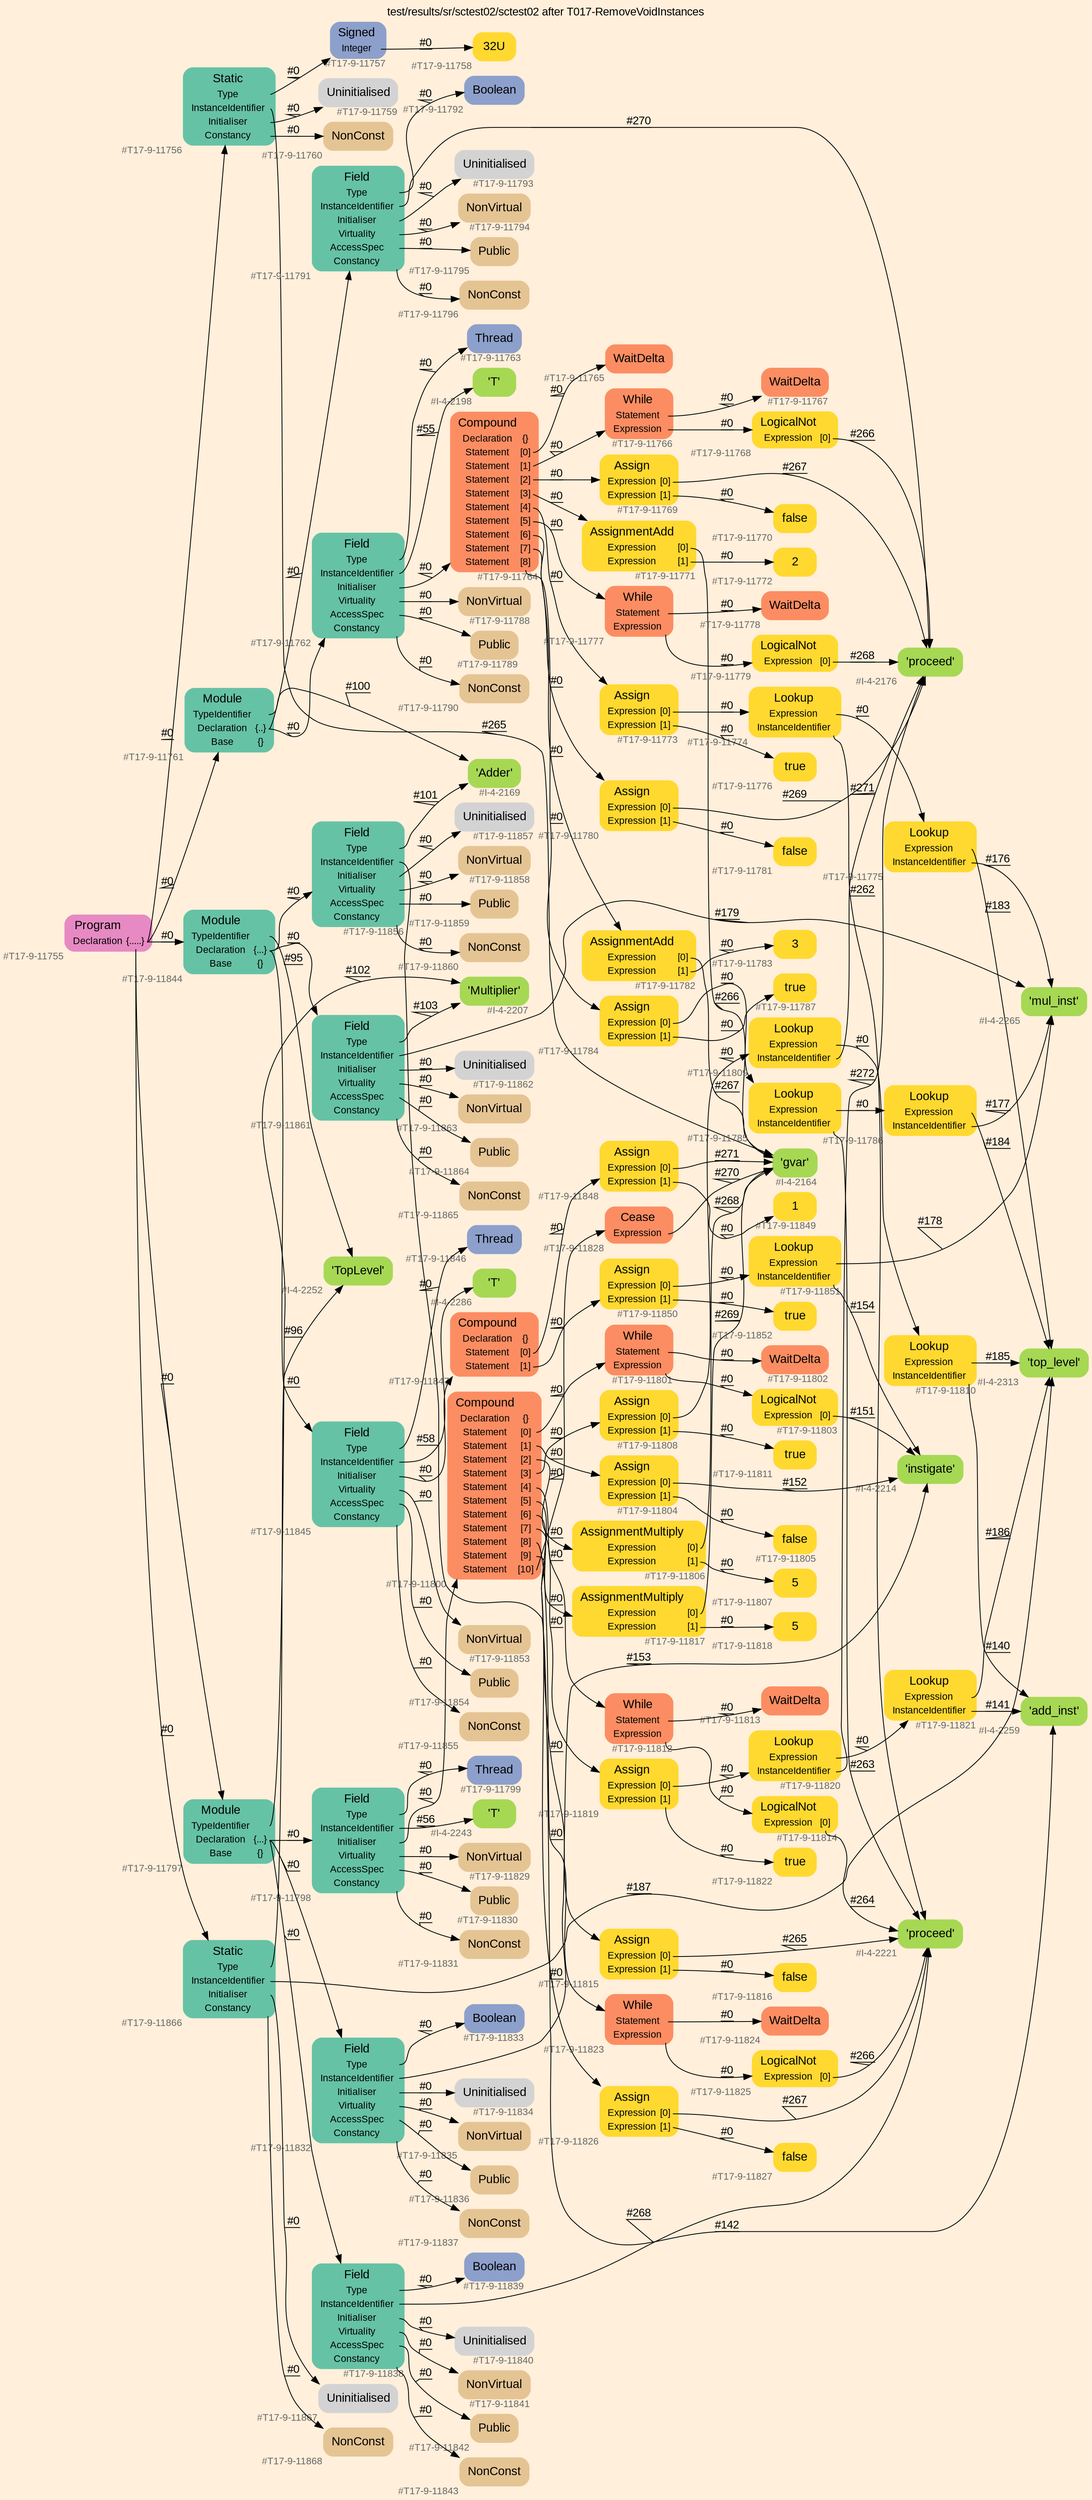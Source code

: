 digraph "test/results/sr/sctest02/sctest02 after T017-RemoveVoidInstances" {
label = "test/results/sr/sctest02/sctest02 after T017-RemoveVoidInstances"
labelloc = t
graph [
    rankdir = "LR"
    ranksep = 0.3
    bgcolor = antiquewhite1
    color = black
    fontcolor = black
    fontname = "Arial"
];
node [
    fontname = "Arial"
];
edge [
    fontname = "Arial"
];

// -------------------- node figure --------------------
// -------- block #T17-9-11755 ----------
"#T17-9-11755" [
    fillcolor = "/set28/4"
    xlabel = "#T17-9-11755"
    fontsize = "12"
    fontcolor = grey40
    shape = "plaintext"
    label = <<TABLE BORDER="0" CELLBORDER="0" CELLSPACING="0">
     <TR><TD><FONT COLOR="black" POINT-SIZE="15">Program</FONT></TD></TR>
     <TR><TD><FONT COLOR="black" POINT-SIZE="12">Declaration</FONT></TD><TD PORT="port0"><FONT COLOR="black" POINT-SIZE="12">{.....}</FONT></TD></TR>
    </TABLE>>
    style = "rounded,filled"
];

// -------- block #T17-9-11756 ----------
"#T17-9-11756" [
    fillcolor = "/set28/1"
    xlabel = "#T17-9-11756"
    fontsize = "12"
    fontcolor = grey40
    shape = "plaintext"
    label = <<TABLE BORDER="0" CELLBORDER="0" CELLSPACING="0">
     <TR><TD><FONT COLOR="black" POINT-SIZE="15">Static</FONT></TD></TR>
     <TR><TD><FONT COLOR="black" POINT-SIZE="12">Type</FONT></TD><TD PORT="port0"></TD></TR>
     <TR><TD><FONT COLOR="black" POINT-SIZE="12">InstanceIdentifier</FONT></TD><TD PORT="port1"></TD></TR>
     <TR><TD><FONT COLOR="black" POINT-SIZE="12">Initialiser</FONT></TD><TD PORT="port2"></TD></TR>
     <TR><TD><FONT COLOR="black" POINT-SIZE="12">Constancy</FONT></TD><TD PORT="port3"></TD></TR>
    </TABLE>>
    style = "rounded,filled"
];

// -------- block #T17-9-11757 ----------
"#T17-9-11757" [
    fillcolor = "/set28/3"
    xlabel = "#T17-9-11757"
    fontsize = "12"
    fontcolor = grey40
    shape = "plaintext"
    label = <<TABLE BORDER="0" CELLBORDER="0" CELLSPACING="0">
     <TR><TD><FONT COLOR="black" POINT-SIZE="15">Signed</FONT></TD></TR>
     <TR><TD><FONT COLOR="black" POINT-SIZE="12">Integer</FONT></TD><TD PORT="port0"></TD></TR>
    </TABLE>>
    style = "rounded,filled"
];

// -------- block #T17-9-11758 ----------
"#T17-9-11758" [
    fillcolor = "/set28/6"
    xlabel = "#T17-9-11758"
    fontsize = "12"
    fontcolor = grey40
    shape = "plaintext"
    label = <<TABLE BORDER="0" CELLBORDER="0" CELLSPACING="0">
     <TR><TD><FONT COLOR="black" POINT-SIZE="15">32U</FONT></TD></TR>
    </TABLE>>
    style = "rounded,filled"
];

// -------- block #I-4-2164 ----------
"#I-4-2164" [
    fillcolor = "/set28/5"
    xlabel = "#I-4-2164"
    fontsize = "12"
    fontcolor = grey40
    shape = "plaintext"
    label = <<TABLE BORDER="0" CELLBORDER="0" CELLSPACING="0">
     <TR><TD><FONT COLOR="black" POINT-SIZE="15">'gvar'</FONT></TD></TR>
    </TABLE>>
    style = "rounded,filled"
];

// -------- block #T17-9-11759 ----------
"#T17-9-11759" [
    xlabel = "#T17-9-11759"
    fontsize = "12"
    fontcolor = grey40
    shape = "plaintext"
    label = <<TABLE BORDER="0" CELLBORDER="0" CELLSPACING="0">
     <TR><TD><FONT COLOR="black" POINT-SIZE="15">Uninitialised</FONT></TD></TR>
    </TABLE>>
    style = "rounded,filled"
];

// -------- block #T17-9-11760 ----------
"#T17-9-11760" [
    fillcolor = "/set28/7"
    xlabel = "#T17-9-11760"
    fontsize = "12"
    fontcolor = grey40
    shape = "plaintext"
    label = <<TABLE BORDER="0" CELLBORDER="0" CELLSPACING="0">
     <TR><TD><FONT COLOR="black" POINT-SIZE="15">NonConst</FONT></TD></TR>
    </TABLE>>
    style = "rounded,filled"
];

// -------- block #T17-9-11761 ----------
"#T17-9-11761" [
    fillcolor = "/set28/1"
    xlabel = "#T17-9-11761"
    fontsize = "12"
    fontcolor = grey40
    shape = "plaintext"
    label = <<TABLE BORDER="0" CELLBORDER="0" CELLSPACING="0">
     <TR><TD><FONT COLOR="black" POINT-SIZE="15">Module</FONT></TD></TR>
     <TR><TD><FONT COLOR="black" POINT-SIZE="12">TypeIdentifier</FONT></TD><TD PORT="port0"></TD></TR>
     <TR><TD><FONT COLOR="black" POINT-SIZE="12">Declaration</FONT></TD><TD PORT="port1"><FONT COLOR="black" POINT-SIZE="12">{..}</FONT></TD></TR>
     <TR><TD><FONT COLOR="black" POINT-SIZE="12">Base</FONT></TD><TD PORT="port2"><FONT COLOR="black" POINT-SIZE="12">{}</FONT></TD></TR>
    </TABLE>>
    style = "rounded,filled"
];

// -------- block #I-4-2169 ----------
"#I-4-2169" [
    fillcolor = "/set28/5"
    xlabel = "#I-4-2169"
    fontsize = "12"
    fontcolor = grey40
    shape = "plaintext"
    label = <<TABLE BORDER="0" CELLBORDER="0" CELLSPACING="0">
     <TR><TD><FONT COLOR="black" POINT-SIZE="15">'Adder'</FONT></TD></TR>
    </TABLE>>
    style = "rounded,filled"
];

// -------- block #T17-9-11762 ----------
"#T17-9-11762" [
    fillcolor = "/set28/1"
    xlabel = "#T17-9-11762"
    fontsize = "12"
    fontcolor = grey40
    shape = "plaintext"
    label = <<TABLE BORDER="0" CELLBORDER="0" CELLSPACING="0">
     <TR><TD><FONT COLOR="black" POINT-SIZE="15">Field</FONT></TD></TR>
     <TR><TD><FONT COLOR="black" POINT-SIZE="12">Type</FONT></TD><TD PORT="port0"></TD></TR>
     <TR><TD><FONT COLOR="black" POINT-SIZE="12">InstanceIdentifier</FONT></TD><TD PORT="port1"></TD></TR>
     <TR><TD><FONT COLOR="black" POINT-SIZE="12">Initialiser</FONT></TD><TD PORT="port2"></TD></TR>
     <TR><TD><FONT COLOR="black" POINT-SIZE="12">Virtuality</FONT></TD><TD PORT="port3"></TD></TR>
     <TR><TD><FONT COLOR="black" POINT-SIZE="12">AccessSpec</FONT></TD><TD PORT="port4"></TD></TR>
     <TR><TD><FONT COLOR="black" POINT-SIZE="12">Constancy</FONT></TD><TD PORT="port5"></TD></TR>
    </TABLE>>
    style = "rounded,filled"
];

// -------- block #T17-9-11763 ----------
"#T17-9-11763" [
    fillcolor = "/set28/3"
    xlabel = "#T17-9-11763"
    fontsize = "12"
    fontcolor = grey40
    shape = "plaintext"
    label = <<TABLE BORDER="0" CELLBORDER="0" CELLSPACING="0">
     <TR><TD><FONT COLOR="black" POINT-SIZE="15">Thread</FONT></TD></TR>
    </TABLE>>
    style = "rounded,filled"
];

// -------- block #I-4-2198 ----------
"#I-4-2198" [
    fillcolor = "/set28/5"
    xlabel = "#I-4-2198"
    fontsize = "12"
    fontcolor = grey40
    shape = "plaintext"
    label = <<TABLE BORDER="0" CELLBORDER="0" CELLSPACING="0">
     <TR><TD><FONT COLOR="black" POINT-SIZE="15">'T'</FONT></TD></TR>
    </TABLE>>
    style = "rounded,filled"
];

// -------- block #T17-9-11764 ----------
"#T17-9-11764" [
    fillcolor = "/set28/2"
    xlabel = "#T17-9-11764"
    fontsize = "12"
    fontcolor = grey40
    shape = "plaintext"
    label = <<TABLE BORDER="0" CELLBORDER="0" CELLSPACING="0">
     <TR><TD><FONT COLOR="black" POINT-SIZE="15">Compound</FONT></TD></TR>
     <TR><TD><FONT COLOR="black" POINT-SIZE="12">Declaration</FONT></TD><TD PORT="port0"><FONT COLOR="black" POINT-SIZE="12">{}</FONT></TD></TR>
     <TR><TD><FONT COLOR="black" POINT-SIZE="12">Statement</FONT></TD><TD PORT="port1"><FONT COLOR="black" POINT-SIZE="12">[0]</FONT></TD></TR>
     <TR><TD><FONT COLOR="black" POINT-SIZE="12">Statement</FONT></TD><TD PORT="port2"><FONT COLOR="black" POINT-SIZE="12">[1]</FONT></TD></TR>
     <TR><TD><FONT COLOR="black" POINT-SIZE="12">Statement</FONT></TD><TD PORT="port3"><FONT COLOR="black" POINT-SIZE="12">[2]</FONT></TD></TR>
     <TR><TD><FONT COLOR="black" POINT-SIZE="12">Statement</FONT></TD><TD PORT="port4"><FONT COLOR="black" POINT-SIZE="12">[3]</FONT></TD></TR>
     <TR><TD><FONT COLOR="black" POINT-SIZE="12">Statement</FONT></TD><TD PORT="port5"><FONT COLOR="black" POINT-SIZE="12">[4]</FONT></TD></TR>
     <TR><TD><FONT COLOR="black" POINT-SIZE="12">Statement</FONT></TD><TD PORT="port6"><FONT COLOR="black" POINT-SIZE="12">[5]</FONT></TD></TR>
     <TR><TD><FONT COLOR="black" POINT-SIZE="12">Statement</FONT></TD><TD PORT="port7"><FONT COLOR="black" POINT-SIZE="12">[6]</FONT></TD></TR>
     <TR><TD><FONT COLOR="black" POINT-SIZE="12">Statement</FONT></TD><TD PORT="port8"><FONT COLOR="black" POINT-SIZE="12">[7]</FONT></TD></TR>
     <TR><TD><FONT COLOR="black" POINT-SIZE="12">Statement</FONT></TD><TD PORT="port9"><FONT COLOR="black" POINT-SIZE="12">[8]</FONT></TD></TR>
    </TABLE>>
    style = "rounded,filled"
];

// -------- block #T17-9-11765 ----------
"#T17-9-11765" [
    fillcolor = "/set28/2"
    xlabel = "#T17-9-11765"
    fontsize = "12"
    fontcolor = grey40
    shape = "plaintext"
    label = <<TABLE BORDER="0" CELLBORDER="0" CELLSPACING="0">
     <TR><TD><FONT COLOR="black" POINT-SIZE="15">WaitDelta</FONT></TD></TR>
    </TABLE>>
    style = "rounded,filled"
];

// -------- block #T17-9-11766 ----------
"#T17-9-11766" [
    fillcolor = "/set28/2"
    xlabel = "#T17-9-11766"
    fontsize = "12"
    fontcolor = grey40
    shape = "plaintext"
    label = <<TABLE BORDER="0" CELLBORDER="0" CELLSPACING="0">
     <TR><TD><FONT COLOR="black" POINT-SIZE="15">While</FONT></TD></TR>
     <TR><TD><FONT COLOR="black" POINT-SIZE="12">Statement</FONT></TD><TD PORT="port0"></TD></TR>
     <TR><TD><FONT COLOR="black" POINT-SIZE="12">Expression</FONT></TD><TD PORT="port1"></TD></TR>
    </TABLE>>
    style = "rounded,filled"
];

// -------- block #T17-9-11767 ----------
"#T17-9-11767" [
    fillcolor = "/set28/2"
    xlabel = "#T17-9-11767"
    fontsize = "12"
    fontcolor = grey40
    shape = "plaintext"
    label = <<TABLE BORDER="0" CELLBORDER="0" CELLSPACING="0">
     <TR><TD><FONT COLOR="black" POINT-SIZE="15">WaitDelta</FONT></TD></TR>
    </TABLE>>
    style = "rounded,filled"
];

// -------- block #T17-9-11768 ----------
"#T17-9-11768" [
    fillcolor = "/set28/6"
    xlabel = "#T17-9-11768"
    fontsize = "12"
    fontcolor = grey40
    shape = "plaintext"
    label = <<TABLE BORDER="0" CELLBORDER="0" CELLSPACING="0">
     <TR><TD><FONT COLOR="black" POINT-SIZE="15">LogicalNot</FONT></TD></TR>
     <TR><TD><FONT COLOR="black" POINT-SIZE="12">Expression</FONT></TD><TD PORT="port0"><FONT COLOR="black" POINT-SIZE="12">[0]</FONT></TD></TR>
    </TABLE>>
    style = "rounded,filled"
];

// -------- block #I-4-2176 ----------
"#I-4-2176" [
    fillcolor = "/set28/5"
    xlabel = "#I-4-2176"
    fontsize = "12"
    fontcolor = grey40
    shape = "plaintext"
    label = <<TABLE BORDER="0" CELLBORDER="0" CELLSPACING="0">
     <TR><TD><FONT COLOR="black" POINT-SIZE="15">'proceed'</FONT></TD></TR>
    </TABLE>>
    style = "rounded,filled"
];

// -------- block #T17-9-11769 ----------
"#T17-9-11769" [
    fillcolor = "/set28/6"
    xlabel = "#T17-9-11769"
    fontsize = "12"
    fontcolor = grey40
    shape = "plaintext"
    label = <<TABLE BORDER="0" CELLBORDER="0" CELLSPACING="0">
     <TR><TD><FONT COLOR="black" POINT-SIZE="15">Assign</FONT></TD></TR>
     <TR><TD><FONT COLOR="black" POINT-SIZE="12">Expression</FONT></TD><TD PORT="port0"><FONT COLOR="black" POINT-SIZE="12">[0]</FONT></TD></TR>
     <TR><TD><FONT COLOR="black" POINT-SIZE="12">Expression</FONT></TD><TD PORT="port1"><FONT COLOR="black" POINT-SIZE="12">[1]</FONT></TD></TR>
    </TABLE>>
    style = "rounded,filled"
];

// -------- block #T17-9-11770 ----------
"#T17-9-11770" [
    fillcolor = "/set28/6"
    xlabel = "#T17-9-11770"
    fontsize = "12"
    fontcolor = grey40
    shape = "plaintext"
    label = <<TABLE BORDER="0" CELLBORDER="0" CELLSPACING="0">
     <TR><TD><FONT COLOR="black" POINT-SIZE="15">false</FONT></TD></TR>
    </TABLE>>
    style = "rounded,filled"
];

// -------- block #T17-9-11771 ----------
"#T17-9-11771" [
    fillcolor = "/set28/6"
    xlabel = "#T17-9-11771"
    fontsize = "12"
    fontcolor = grey40
    shape = "plaintext"
    label = <<TABLE BORDER="0" CELLBORDER="0" CELLSPACING="0">
     <TR><TD><FONT COLOR="black" POINT-SIZE="15">AssignmentAdd</FONT></TD></TR>
     <TR><TD><FONT COLOR="black" POINT-SIZE="12">Expression</FONT></TD><TD PORT="port0"><FONT COLOR="black" POINT-SIZE="12">[0]</FONT></TD></TR>
     <TR><TD><FONT COLOR="black" POINT-SIZE="12">Expression</FONT></TD><TD PORT="port1"><FONT COLOR="black" POINT-SIZE="12">[1]</FONT></TD></TR>
    </TABLE>>
    style = "rounded,filled"
];

// -------- block #T17-9-11772 ----------
"#T17-9-11772" [
    fillcolor = "/set28/6"
    xlabel = "#T17-9-11772"
    fontsize = "12"
    fontcolor = grey40
    shape = "plaintext"
    label = <<TABLE BORDER="0" CELLBORDER="0" CELLSPACING="0">
     <TR><TD><FONT COLOR="black" POINT-SIZE="15">2</FONT></TD></TR>
    </TABLE>>
    style = "rounded,filled"
];

// -------- block #T17-9-11773 ----------
"#T17-9-11773" [
    fillcolor = "/set28/6"
    xlabel = "#T17-9-11773"
    fontsize = "12"
    fontcolor = grey40
    shape = "plaintext"
    label = <<TABLE BORDER="0" CELLBORDER="0" CELLSPACING="0">
     <TR><TD><FONT COLOR="black" POINT-SIZE="15">Assign</FONT></TD></TR>
     <TR><TD><FONT COLOR="black" POINT-SIZE="12">Expression</FONT></TD><TD PORT="port0"><FONT COLOR="black" POINT-SIZE="12">[0]</FONT></TD></TR>
     <TR><TD><FONT COLOR="black" POINT-SIZE="12">Expression</FONT></TD><TD PORT="port1"><FONT COLOR="black" POINT-SIZE="12">[1]</FONT></TD></TR>
    </TABLE>>
    style = "rounded,filled"
];

// -------- block #T17-9-11774 ----------
"#T17-9-11774" [
    fillcolor = "/set28/6"
    xlabel = "#T17-9-11774"
    fontsize = "12"
    fontcolor = grey40
    shape = "plaintext"
    label = <<TABLE BORDER="0" CELLBORDER="0" CELLSPACING="0">
     <TR><TD><FONT COLOR="black" POINT-SIZE="15">Lookup</FONT></TD></TR>
     <TR><TD><FONT COLOR="black" POINT-SIZE="12">Expression</FONT></TD><TD PORT="port0"></TD></TR>
     <TR><TD><FONT COLOR="black" POINT-SIZE="12">InstanceIdentifier</FONT></TD><TD PORT="port1"></TD></TR>
    </TABLE>>
    style = "rounded,filled"
];

// -------- block #T17-9-11775 ----------
"#T17-9-11775" [
    fillcolor = "/set28/6"
    xlabel = "#T17-9-11775"
    fontsize = "12"
    fontcolor = grey40
    shape = "plaintext"
    label = <<TABLE BORDER="0" CELLBORDER="0" CELLSPACING="0">
     <TR><TD><FONT COLOR="black" POINT-SIZE="15">Lookup</FONT></TD></TR>
     <TR><TD><FONT COLOR="black" POINT-SIZE="12">Expression</FONT></TD><TD PORT="port0"></TD></TR>
     <TR><TD><FONT COLOR="black" POINT-SIZE="12">InstanceIdentifier</FONT></TD><TD PORT="port1"></TD></TR>
    </TABLE>>
    style = "rounded,filled"
];

// -------- block #I-4-2313 ----------
"#I-4-2313" [
    fillcolor = "/set28/5"
    xlabel = "#I-4-2313"
    fontsize = "12"
    fontcolor = grey40
    shape = "plaintext"
    label = <<TABLE BORDER="0" CELLBORDER="0" CELLSPACING="0">
     <TR><TD><FONT COLOR="black" POINT-SIZE="15">'top_level'</FONT></TD></TR>
    </TABLE>>
    style = "rounded,filled"
];

// -------- block #I-4-2265 ----------
"#I-4-2265" [
    fillcolor = "/set28/5"
    xlabel = "#I-4-2265"
    fontsize = "12"
    fontcolor = grey40
    shape = "plaintext"
    label = <<TABLE BORDER="0" CELLBORDER="0" CELLSPACING="0">
     <TR><TD><FONT COLOR="black" POINT-SIZE="15">'mul_inst'</FONT></TD></TR>
    </TABLE>>
    style = "rounded,filled"
];

// -------- block #I-4-2221 ----------
"#I-4-2221" [
    fillcolor = "/set28/5"
    xlabel = "#I-4-2221"
    fontsize = "12"
    fontcolor = grey40
    shape = "plaintext"
    label = <<TABLE BORDER="0" CELLBORDER="0" CELLSPACING="0">
     <TR><TD><FONT COLOR="black" POINT-SIZE="15">'proceed'</FONT></TD></TR>
    </TABLE>>
    style = "rounded,filled"
];

// -------- block #T17-9-11776 ----------
"#T17-9-11776" [
    fillcolor = "/set28/6"
    xlabel = "#T17-9-11776"
    fontsize = "12"
    fontcolor = grey40
    shape = "plaintext"
    label = <<TABLE BORDER="0" CELLBORDER="0" CELLSPACING="0">
     <TR><TD><FONT COLOR="black" POINT-SIZE="15">true</FONT></TD></TR>
    </TABLE>>
    style = "rounded,filled"
];

// -------- block #T17-9-11777 ----------
"#T17-9-11777" [
    fillcolor = "/set28/2"
    xlabel = "#T17-9-11777"
    fontsize = "12"
    fontcolor = grey40
    shape = "plaintext"
    label = <<TABLE BORDER="0" CELLBORDER="0" CELLSPACING="0">
     <TR><TD><FONT COLOR="black" POINT-SIZE="15">While</FONT></TD></TR>
     <TR><TD><FONT COLOR="black" POINT-SIZE="12">Statement</FONT></TD><TD PORT="port0"></TD></TR>
     <TR><TD><FONT COLOR="black" POINT-SIZE="12">Expression</FONT></TD><TD PORT="port1"></TD></TR>
    </TABLE>>
    style = "rounded,filled"
];

// -------- block #T17-9-11778 ----------
"#T17-9-11778" [
    fillcolor = "/set28/2"
    xlabel = "#T17-9-11778"
    fontsize = "12"
    fontcolor = grey40
    shape = "plaintext"
    label = <<TABLE BORDER="0" CELLBORDER="0" CELLSPACING="0">
     <TR><TD><FONT COLOR="black" POINT-SIZE="15">WaitDelta</FONT></TD></TR>
    </TABLE>>
    style = "rounded,filled"
];

// -------- block #T17-9-11779 ----------
"#T17-9-11779" [
    fillcolor = "/set28/6"
    xlabel = "#T17-9-11779"
    fontsize = "12"
    fontcolor = grey40
    shape = "plaintext"
    label = <<TABLE BORDER="0" CELLBORDER="0" CELLSPACING="0">
     <TR><TD><FONT COLOR="black" POINT-SIZE="15">LogicalNot</FONT></TD></TR>
     <TR><TD><FONT COLOR="black" POINT-SIZE="12">Expression</FONT></TD><TD PORT="port0"><FONT COLOR="black" POINT-SIZE="12">[0]</FONT></TD></TR>
    </TABLE>>
    style = "rounded,filled"
];

// -------- block #T17-9-11780 ----------
"#T17-9-11780" [
    fillcolor = "/set28/6"
    xlabel = "#T17-9-11780"
    fontsize = "12"
    fontcolor = grey40
    shape = "plaintext"
    label = <<TABLE BORDER="0" CELLBORDER="0" CELLSPACING="0">
     <TR><TD><FONT COLOR="black" POINT-SIZE="15">Assign</FONT></TD></TR>
     <TR><TD><FONT COLOR="black" POINT-SIZE="12">Expression</FONT></TD><TD PORT="port0"><FONT COLOR="black" POINT-SIZE="12">[0]</FONT></TD></TR>
     <TR><TD><FONT COLOR="black" POINT-SIZE="12">Expression</FONT></TD><TD PORT="port1"><FONT COLOR="black" POINT-SIZE="12">[1]</FONT></TD></TR>
    </TABLE>>
    style = "rounded,filled"
];

// -------- block #T17-9-11781 ----------
"#T17-9-11781" [
    fillcolor = "/set28/6"
    xlabel = "#T17-9-11781"
    fontsize = "12"
    fontcolor = grey40
    shape = "plaintext"
    label = <<TABLE BORDER="0" CELLBORDER="0" CELLSPACING="0">
     <TR><TD><FONT COLOR="black" POINT-SIZE="15">false</FONT></TD></TR>
    </TABLE>>
    style = "rounded,filled"
];

// -------- block #T17-9-11782 ----------
"#T17-9-11782" [
    fillcolor = "/set28/6"
    xlabel = "#T17-9-11782"
    fontsize = "12"
    fontcolor = grey40
    shape = "plaintext"
    label = <<TABLE BORDER="0" CELLBORDER="0" CELLSPACING="0">
     <TR><TD><FONT COLOR="black" POINT-SIZE="15">AssignmentAdd</FONT></TD></TR>
     <TR><TD><FONT COLOR="black" POINT-SIZE="12">Expression</FONT></TD><TD PORT="port0"><FONT COLOR="black" POINT-SIZE="12">[0]</FONT></TD></TR>
     <TR><TD><FONT COLOR="black" POINT-SIZE="12">Expression</FONT></TD><TD PORT="port1"><FONT COLOR="black" POINT-SIZE="12">[1]</FONT></TD></TR>
    </TABLE>>
    style = "rounded,filled"
];

// -------- block #T17-9-11783 ----------
"#T17-9-11783" [
    fillcolor = "/set28/6"
    xlabel = "#T17-9-11783"
    fontsize = "12"
    fontcolor = grey40
    shape = "plaintext"
    label = <<TABLE BORDER="0" CELLBORDER="0" CELLSPACING="0">
     <TR><TD><FONT COLOR="black" POINT-SIZE="15">3</FONT></TD></TR>
    </TABLE>>
    style = "rounded,filled"
];

// -------- block #T17-9-11784 ----------
"#T17-9-11784" [
    fillcolor = "/set28/6"
    xlabel = "#T17-9-11784"
    fontsize = "12"
    fontcolor = grey40
    shape = "plaintext"
    label = <<TABLE BORDER="0" CELLBORDER="0" CELLSPACING="0">
     <TR><TD><FONT COLOR="black" POINT-SIZE="15">Assign</FONT></TD></TR>
     <TR><TD><FONT COLOR="black" POINT-SIZE="12">Expression</FONT></TD><TD PORT="port0"><FONT COLOR="black" POINT-SIZE="12">[0]</FONT></TD></TR>
     <TR><TD><FONT COLOR="black" POINT-SIZE="12">Expression</FONT></TD><TD PORT="port1"><FONT COLOR="black" POINT-SIZE="12">[1]</FONT></TD></TR>
    </TABLE>>
    style = "rounded,filled"
];

// -------- block #T17-9-11785 ----------
"#T17-9-11785" [
    fillcolor = "/set28/6"
    xlabel = "#T17-9-11785"
    fontsize = "12"
    fontcolor = grey40
    shape = "plaintext"
    label = <<TABLE BORDER="0" CELLBORDER="0" CELLSPACING="0">
     <TR><TD><FONT COLOR="black" POINT-SIZE="15">Lookup</FONT></TD></TR>
     <TR><TD><FONT COLOR="black" POINT-SIZE="12">Expression</FONT></TD><TD PORT="port0"></TD></TR>
     <TR><TD><FONT COLOR="black" POINT-SIZE="12">InstanceIdentifier</FONT></TD><TD PORT="port1"></TD></TR>
    </TABLE>>
    style = "rounded,filled"
];

// -------- block #T17-9-11786 ----------
"#T17-9-11786" [
    fillcolor = "/set28/6"
    xlabel = "#T17-9-11786"
    fontsize = "12"
    fontcolor = grey40
    shape = "plaintext"
    label = <<TABLE BORDER="0" CELLBORDER="0" CELLSPACING="0">
     <TR><TD><FONT COLOR="black" POINT-SIZE="15">Lookup</FONT></TD></TR>
     <TR><TD><FONT COLOR="black" POINT-SIZE="12">Expression</FONT></TD><TD PORT="port0"></TD></TR>
     <TR><TD><FONT COLOR="black" POINT-SIZE="12">InstanceIdentifier</FONT></TD><TD PORT="port1"></TD></TR>
    </TABLE>>
    style = "rounded,filled"
];

// -------- block #T17-9-11787 ----------
"#T17-9-11787" [
    fillcolor = "/set28/6"
    xlabel = "#T17-9-11787"
    fontsize = "12"
    fontcolor = grey40
    shape = "plaintext"
    label = <<TABLE BORDER="0" CELLBORDER="0" CELLSPACING="0">
     <TR><TD><FONT COLOR="black" POINT-SIZE="15">true</FONT></TD></TR>
    </TABLE>>
    style = "rounded,filled"
];

// -------- block #T17-9-11788 ----------
"#T17-9-11788" [
    fillcolor = "/set28/7"
    xlabel = "#T17-9-11788"
    fontsize = "12"
    fontcolor = grey40
    shape = "plaintext"
    label = <<TABLE BORDER="0" CELLBORDER="0" CELLSPACING="0">
     <TR><TD><FONT COLOR="black" POINT-SIZE="15">NonVirtual</FONT></TD></TR>
    </TABLE>>
    style = "rounded,filled"
];

// -------- block #T17-9-11789 ----------
"#T17-9-11789" [
    fillcolor = "/set28/7"
    xlabel = "#T17-9-11789"
    fontsize = "12"
    fontcolor = grey40
    shape = "plaintext"
    label = <<TABLE BORDER="0" CELLBORDER="0" CELLSPACING="0">
     <TR><TD><FONT COLOR="black" POINT-SIZE="15">Public</FONT></TD></TR>
    </TABLE>>
    style = "rounded,filled"
];

// -------- block #T17-9-11790 ----------
"#T17-9-11790" [
    fillcolor = "/set28/7"
    xlabel = "#T17-9-11790"
    fontsize = "12"
    fontcolor = grey40
    shape = "plaintext"
    label = <<TABLE BORDER="0" CELLBORDER="0" CELLSPACING="0">
     <TR><TD><FONT COLOR="black" POINT-SIZE="15">NonConst</FONT></TD></TR>
    </TABLE>>
    style = "rounded,filled"
];

// -------- block #T17-9-11791 ----------
"#T17-9-11791" [
    fillcolor = "/set28/1"
    xlabel = "#T17-9-11791"
    fontsize = "12"
    fontcolor = grey40
    shape = "plaintext"
    label = <<TABLE BORDER="0" CELLBORDER="0" CELLSPACING="0">
     <TR><TD><FONT COLOR="black" POINT-SIZE="15">Field</FONT></TD></TR>
     <TR><TD><FONT COLOR="black" POINT-SIZE="12">Type</FONT></TD><TD PORT="port0"></TD></TR>
     <TR><TD><FONT COLOR="black" POINT-SIZE="12">InstanceIdentifier</FONT></TD><TD PORT="port1"></TD></TR>
     <TR><TD><FONT COLOR="black" POINT-SIZE="12">Initialiser</FONT></TD><TD PORT="port2"></TD></TR>
     <TR><TD><FONT COLOR="black" POINT-SIZE="12">Virtuality</FONT></TD><TD PORT="port3"></TD></TR>
     <TR><TD><FONT COLOR="black" POINT-SIZE="12">AccessSpec</FONT></TD><TD PORT="port4"></TD></TR>
     <TR><TD><FONT COLOR="black" POINT-SIZE="12">Constancy</FONT></TD><TD PORT="port5"></TD></TR>
    </TABLE>>
    style = "rounded,filled"
];

// -------- block #T17-9-11792 ----------
"#T17-9-11792" [
    fillcolor = "/set28/3"
    xlabel = "#T17-9-11792"
    fontsize = "12"
    fontcolor = grey40
    shape = "plaintext"
    label = <<TABLE BORDER="0" CELLBORDER="0" CELLSPACING="0">
     <TR><TD><FONT COLOR="black" POINT-SIZE="15">Boolean</FONT></TD></TR>
    </TABLE>>
    style = "rounded,filled"
];

// -------- block #T17-9-11793 ----------
"#T17-9-11793" [
    xlabel = "#T17-9-11793"
    fontsize = "12"
    fontcolor = grey40
    shape = "plaintext"
    label = <<TABLE BORDER="0" CELLBORDER="0" CELLSPACING="0">
     <TR><TD><FONT COLOR="black" POINT-SIZE="15">Uninitialised</FONT></TD></TR>
    </TABLE>>
    style = "rounded,filled"
];

// -------- block #T17-9-11794 ----------
"#T17-9-11794" [
    fillcolor = "/set28/7"
    xlabel = "#T17-9-11794"
    fontsize = "12"
    fontcolor = grey40
    shape = "plaintext"
    label = <<TABLE BORDER="0" CELLBORDER="0" CELLSPACING="0">
     <TR><TD><FONT COLOR="black" POINT-SIZE="15">NonVirtual</FONT></TD></TR>
    </TABLE>>
    style = "rounded,filled"
];

// -------- block #T17-9-11795 ----------
"#T17-9-11795" [
    fillcolor = "/set28/7"
    xlabel = "#T17-9-11795"
    fontsize = "12"
    fontcolor = grey40
    shape = "plaintext"
    label = <<TABLE BORDER="0" CELLBORDER="0" CELLSPACING="0">
     <TR><TD><FONT COLOR="black" POINT-SIZE="15">Public</FONT></TD></TR>
    </TABLE>>
    style = "rounded,filled"
];

// -------- block #T17-9-11796 ----------
"#T17-9-11796" [
    fillcolor = "/set28/7"
    xlabel = "#T17-9-11796"
    fontsize = "12"
    fontcolor = grey40
    shape = "plaintext"
    label = <<TABLE BORDER="0" CELLBORDER="0" CELLSPACING="0">
     <TR><TD><FONT COLOR="black" POINT-SIZE="15">NonConst</FONT></TD></TR>
    </TABLE>>
    style = "rounded,filled"
];

// -------- block #T17-9-11797 ----------
"#T17-9-11797" [
    fillcolor = "/set28/1"
    xlabel = "#T17-9-11797"
    fontsize = "12"
    fontcolor = grey40
    shape = "plaintext"
    label = <<TABLE BORDER="0" CELLBORDER="0" CELLSPACING="0">
     <TR><TD><FONT COLOR="black" POINT-SIZE="15">Module</FONT></TD></TR>
     <TR><TD><FONT COLOR="black" POINT-SIZE="12">TypeIdentifier</FONT></TD><TD PORT="port0"></TD></TR>
     <TR><TD><FONT COLOR="black" POINT-SIZE="12">Declaration</FONT></TD><TD PORT="port1"><FONT COLOR="black" POINT-SIZE="12">{...}</FONT></TD></TR>
     <TR><TD><FONT COLOR="black" POINT-SIZE="12">Base</FONT></TD><TD PORT="port2"><FONT COLOR="black" POINT-SIZE="12">{}</FONT></TD></TR>
    </TABLE>>
    style = "rounded,filled"
];

// -------- block #I-4-2207 ----------
"#I-4-2207" [
    fillcolor = "/set28/5"
    xlabel = "#I-4-2207"
    fontsize = "12"
    fontcolor = grey40
    shape = "plaintext"
    label = <<TABLE BORDER="0" CELLBORDER="0" CELLSPACING="0">
     <TR><TD><FONT COLOR="black" POINT-SIZE="15">'Multiplier'</FONT></TD></TR>
    </TABLE>>
    style = "rounded,filled"
];

// -------- block #T17-9-11798 ----------
"#T17-9-11798" [
    fillcolor = "/set28/1"
    xlabel = "#T17-9-11798"
    fontsize = "12"
    fontcolor = grey40
    shape = "plaintext"
    label = <<TABLE BORDER="0" CELLBORDER="0" CELLSPACING="0">
     <TR><TD><FONT COLOR="black" POINT-SIZE="15">Field</FONT></TD></TR>
     <TR><TD><FONT COLOR="black" POINT-SIZE="12">Type</FONT></TD><TD PORT="port0"></TD></TR>
     <TR><TD><FONT COLOR="black" POINT-SIZE="12">InstanceIdentifier</FONT></TD><TD PORT="port1"></TD></TR>
     <TR><TD><FONT COLOR="black" POINT-SIZE="12">Initialiser</FONT></TD><TD PORT="port2"></TD></TR>
     <TR><TD><FONT COLOR="black" POINT-SIZE="12">Virtuality</FONT></TD><TD PORT="port3"></TD></TR>
     <TR><TD><FONT COLOR="black" POINT-SIZE="12">AccessSpec</FONT></TD><TD PORT="port4"></TD></TR>
     <TR><TD><FONT COLOR="black" POINT-SIZE="12">Constancy</FONT></TD><TD PORT="port5"></TD></TR>
    </TABLE>>
    style = "rounded,filled"
];

// -------- block #T17-9-11799 ----------
"#T17-9-11799" [
    fillcolor = "/set28/3"
    xlabel = "#T17-9-11799"
    fontsize = "12"
    fontcolor = grey40
    shape = "plaintext"
    label = <<TABLE BORDER="0" CELLBORDER="0" CELLSPACING="0">
     <TR><TD><FONT COLOR="black" POINT-SIZE="15">Thread</FONT></TD></TR>
    </TABLE>>
    style = "rounded,filled"
];

// -------- block #I-4-2243 ----------
"#I-4-2243" [
    fillcolor = "/set28/5"
    xlabel = "#I-4-2243"
    fontsize = "12"
    fontcolor = grey40
    shape = "plaintext"
    label = <<TABLE BORDER="0" CELLBORDER="0" CELLSPACING="0">
     <TR><TD><FONT COLOR="black" POINT-SIZE="15">'T'</FONT></TD></TR>
    </TABLE>>
    style = "rounded,filled"
];

// -------- block #T17-9-11800 ----------
"#T17-9-11800" [
    fillcolor = "/set28/2"
    xlabel = "#T17-9-11800"
    fontsize = "12"
    fontcolor = grey40
    shape = "plaintext"
    label = <<TABLE BORDER="0" CELLBORDER="0" CELLSPACING="0">
     <TR><TD><FONT COLOR="black" POINT-SIZE="15">Compound</FONT></TD></TR>
     <TR><TD><FONT COLOR="black" POINT-SIZE="12">Declaration</FONT></TD><TD PORT="port0"><FONT COLOR="black" POINT-SIZE="12">{}</FONT></TD></TR>
     <TR><TD><FONT COLOR="black" POINT-SIZE="12">Statement</FONT></TD><TD PORT="port1"><FONT COLOR="black" POINT-SIZE="12">[0]</FONT></TD></TR>
     <TR><TD><FONT COLOR="black" POINT-SIZE="12">Statement</FONT></TD><TD PORT="port2"><FONT COLOR="black" POINT-SIZE="12">[1]</FONT></TD></TR>
     <TR><TD><FONT COLOR="black" POINT-SIZE="12">Statement</FONT></TD><TD PORT="port3"><FONT COLOR="black" POINT-SIZE="12">[2]</FONT></TD></TR>
     <TR><TD><FONT COLOR="black" POINT-SIZE="12">Statement</FONT></TD><TD PORT="port4"><FONT COLOR="black" POINT-SIZE="12">[3]</FONT></TD></TR>
     <TR><TD><FONT COLOR="black" POINT-SIZE="12">Statement</FONT></TD><TD PORT="port5"><FONT COLOR="black" POINT-SIZE="12">[4]</FONT></TD></TR>
     <TR><TD><FONT COLOR="black" POINT-SIZE="12">Statement</FONT></TD><TD PORT="port6"><FONT COLOR="black" POINT-SIZE="12">[5]</FONT></TD></TR>
     <TR><TD><FONT COLOR="black" POINT-SIZE="12">Statement</FONT></TD><TD PORT="port7"><FONT COLOR="black" POINT-SIZE="12">[6]</FONT></TD></TR>
     <TR><TD><FONT COLOR="black" POINT-SIZE="12">Statement</FONT></TD><TD PORT="port8"><FONT COLOR="black" POINT-SIZE="12">[7]</FONT></TD></TR>
     <TR><TD><FONT COLOR="black" POINT-SIZE="12">Statement</FONT></TD><TD PORT="port9"><FONT COLOR="black" POINT-SIZE="12">[8]</FONT></TD></TR>
     <TR><TD><FONT COLOR="black" POINT-SIZE="12">Statement</FONT></TD><TD PORT="port10"><FONT COLOR="black" POINT-SIZE="12">[9]</FONT></TD></TR>
     <TR><TD><FONT COLOR="black" POINT-SIZE="12">Statement</FONT></TD><TD PORT="port11"><FONT COLOR="black" POINT-SIZE="12">[10]</FONT></TD></TR>
    </TABLE>>
    style = "rounded,filled"
];

// -------- block #T17-9-11801 ----------
"#T17-9-11801" [
    fillcolor = "/set28/2"
    xlabel = "#T17-9-11801"
    fontsize = "12"
    fontcolor = grey40
    shape = "plaintext"
    label = <<TABLE BORDER="0" CELLBORDER="0" CELLSPACING="0">
     <TR><TD><FONT COLOR="black" POINT-SIZE="15">While</FONT></TD></TR>
     <TR><TD><FONT COLOR="black" POINT-SIZE="12">Statement</FONT></TD><TD PORT="port0"></TD></TR>
     <TR><TD><FONT COLOR="black" POINT-SIZE="12">Expression</FONT></TD><TD PORT="port1"></TD></TR>
    </TABLE>>
    style = "rounded,filled"
];

// -------- block #T17-9-11802 ----------
"#T17-9-11802" [
    fillcolor = "/set28/2"
    xlabel = "#T17-9-11802"
    fontsize = "12"
    fontcolor = grey40
    shape = "plaintext"
    label = <<TABLE BORDER="0" CELLBORDER="0" CELLSPACING="0">
     <TR><TD><FONT COLOR="black" POINT-SIZE="15">WaitDelta</FONT></TD></TR>
    </TABLE>>
    style = "rounded,filled"
];

// -------- block #T17-9-11803 ----------
"#T17-9-11803" [
    fillcolor = "/set28/6"
    xlabel = "#T17-9-11803"
    fontsize = "12"
    fontcolor = grey40
    shape = "plaintext"
    label = <<TABLE BORDER="0" CELLBORDER="0" CELLSPACING="0">
     <TR><TD><FONT COLOR="black" POINT-SIZE="15">LogicalNot</FONT></TD></TR>
     <TR><TD><FONT COLOR="black" POINT-SIZE="12">Expression</FONT></TD><TD PORT="port0"><FONT COLOR="black" POINT-SIZE="12">[0]</FONT></TD></TR>
    </TABLE>>
    style = "rounded,filled"
];

// -------- block #I-4-2214 ----------
"#I-4-2214" [
    fillcolor = "/set28/5"
    xlabel = "#I-4-2214"
    fontsize = "12"
    fontcolor = grey40
    shape = "plaintext"
    label = <<TABLE BORDER="0" CELLBORDER="0" CELLSPACING="0">
     <TR><TD><FONT COLOR="black" POINT-SIZE="15">'instigate'</FONT></TD></TR>
    </TABLE>>
    style = "rounded,filled"
];

// -------- block #T17-9-11804 ----------
"#T17-9-11804" [
    fillcolor = "/set28/6"
    xlabel = "#T17-9-11804"
    fontsize = "12"
    fontcolor = grey40
    shape = "plaintext"
    label = <<TABLE BORDER="0" CELLBORDER="0" CELLSPACING="0">
     <TR><TD><FONT COLOR="black" POINT-SIZE="15">Assign</FONT></TD></TR>
     <TR><TD><FONT COLOR="black" POINT-SIZE="12">Expression</FONT></TD><TD PORT="port0"><FONT COLOR="black" POINT-SIZE="12">[0]</FONT></TD></TR>
     <TR><TD><FONT COLOR="black" POINT-SIZE="12">Expression</FONT></TD><TD PORT="port1"><FONT COLOR="black" POINT-SIZE="12">[1]</FONT></TD></TR>
    </TABLE>>
    style = "rounded,filled"
];

// -------- block #T17-9-11805 ----------
"#T17-9-11805" [
    fillcolor = "/set28/6"
    xlabel = "#T17-9-11805"
    fontsize = "12"
    fontcolor = grey40
    shape = "plaintext"
    label = <<TABLE BORDER="0" CELLBORDER="0" CELLSPACING="0">
     <TR><TD><FONT COLOR="black" POINT-SIZE="15">false</FONT></TD></TR>
    </TABLE>>
    style = "rounded,filled"
];

// -------- block #T17-9-11806 ----------
"#T17-9-11806" [
    fillcolor = "/set28/6"
    xlabel = "#T17-9-11806"
    fontsize = "12"
    fontcolor = grey40
    shape = "plaintext"
    label = <<TABLE BORDER="0" CELLBORDER="0" CELLSPACING="0">
     <TR><TD><FONT COLOR="black" POINT-SIZE="15">AssignmentMultiply</FONT></TD></TR>
     <TR><TD><FONT COLOR="black" POINT-SIZE="12">Expression</FONT></TD><TD PORT="port0"><FONT COLOR="black" POINT-SIZE="12">[0]</FONT></TD></TR>
     <TR><TD><FONT COLOR="black" POINT-SIZE="12">Expression</FONT></TD><TD PORT="port1"><FONT COLOR="black" POINT-SIZE="12">[1]</FONT></TD></TR>
    </TABLE>>
    style = "rounded,filled"
];

// -------- block #T17-9-11807 ----------
"#T17-9-11807" [
    fillcolor = "/set28/6"
    xlabel = "#T17-9-11807"
    fontsize = "12"
    fontcolor = grey40
    shape = "plaintext"
    label = <<TABLE BORDER="0" CELLBORDER="0" CELLSPACING="0">
     <TR><TD><FONT COLOR="black" POINT-SIZE="15">5</FONT></TD></TR>
    </TABLE>>
    style = "rounded,filled"
];

// -------- block #T17-9-11808 ----------
"#T17-9-11808" [
    fillcolor = "/set28/6"
    xlabel = "#T17-9-11808"
    fontsize = "12"
    fontcolor = grey40
    shape = "plaintext"
    label = <<TABLE BORDER="0" CELLBORDER="0" CELLSPACING="0">
     <TR><TD><FONT COLOR="black" POINT-SIZE="15">Assign</FONT></TD></TR>
     <TR><TD><FONT COLOR="black" POINT-SIZE="12">Expression</FONT></TD><TD PORT="port0"><FONT COLOR="black" POINT-SIZE="12">[0]</FONT></TD></TR>
     <TR><TD><FONT COLOR="black" POINT-SIZE="12">Expression</FONT></TD><TD PORT="port1"><FONT COLOR="black" POINT-SIZE="12">[1]</FONT></TD></TR>
    </TABLE>>
    style = "rounded,filled"
];

// -------- block #T17-9-11809 ----------
"#T17-9-11809" [
    fillcolor = "/set28/6"
    xlabel = "#T17-9-11809"
    fontsize = "12"
    fontcolor = grey40
    shape = "plaintext"
    label = <<TABLE BORDER="0" CELLBORDER="0" CELLSPACING="0">
     <TR><TD><FONT COLOR="black" POINT-SIZE="15">Lookup</FONT></TD></TR>
     <TR><TD><FONT COLOR="black" POINT-SIZE="12">Expression</FONT></TD><TD PORT="port0"></TD></TR>
     <TR><TD><FONT COLOR="black" POINT-SIZE="12">InstanceIdentifier</FONT></TD><TD PORT="port1"></TD></TR>
    </TABLE>>
    style = "rounded,filled"
];

// -------- block #T17-9-11810 ----------
"#T17-9-11810" [
    fillcolor = "/set28/6"
    xlabel = "#T17-9-11810"
    fontsize = "12"
    fontcolor = grey40
    shape = "plaintext"
    label = <<TABLE BORDER="0" CELLBORDER="0" CELLSPACING="0">
     <TR><TD><FONT COLOR="black" POINT-SIZE="15">Lookup</FONT></TD></TR>
     <TR><TD><FONT COLOR="black" POINT-SIZE="12">Expression</FONT></TD><TD PORT="port0"></TD></TR>
     <TR><TD><FONT COLOR="black" POINT-SIZE="12">InstanceIdentifier</FONT></TD><TD PORT="port1"></TD></TR>
    </TABLE>>
    style = "rounded,filled"
];

// -------- block #I-4-2259 ----------
"#I-4-2259" [
    fillcolor = "/set28/5"
    xlabel = "#I-4-2259"
    fontsize = "12"
    fontcolor = grey40
    shape = "plaintext"
    label = <<TABLE BORDER="0" CELLBORDER="0" CELLSPACING="0">
     <TR><TD><FONT COLOR="black" POINT-SIZE="15">'add_inst'</FONT></TD></TR>
    </TABLE>>
    style = "rounded,filled"
];

// -------- block #T17-9-11811 ----------
"#T17-9-11811" [
    fillcolor = "/set28/6"
    xlabel = "#T17-9-11811"
    fontsize = "12"
    fontcolor = grey40
    shape = "plaintext"
    label = <<TABLE BORDER="0" CELLBORDER="0" CELLSPACING="0">
     <TR><TD><FONT COLOR="black" POINT-SIZE="15">true</FONT></TD></TR>
    </TABLE>>
    style = "rounded,filled"
];

// -------- block #T17-9-11812 ----------
"#T17-9-11812" [
    fillcolor = "/set28/2"
    xlabel = "#T17-9-11812"
    fontsize = "12"
    fontcolor = grey40
    shape = "plaintext"
    label = <<TABLE BORDER="0" CELLBORDER="0" CELLSPACING="0">
     <TR><TD><FONT COLOR="black" POINT-SIZE="15">While</FONT></TD></TR>
     <TR><TD><FONT COLOR="black" POINT-SIZE="12">Statement</FONT></TD><TD PORT="port0"></TD></TR>
     <TR><TD><FONT COLOR="black" POINT-SIZE="12">Expression</FONT></TD><TD PORT="port1"></TD></TR>
    </TABLE>>
    style = "rounded,filled"
];

// -------- block #T17-9-11813 ----------
"#T17-9-11813" [
    fillcolor = "/set28/2"
    xlabel = "#T17-9-11813"
    fontsize = "12"
    fontcolor = grey40
    shape = "plaintext"
    label = <<TABLE BORDER="0" CELLBORDER="0" CELLSPACING="0">
     <TR><TD><FONT COLOR="black" POINT-SIZE="15">WaitDelta</FONT></TD></TR>
    </TABLE>>
    style = "rounded,filled"
];

// -------- block #T17-9-11814 ----------
"#T17-9-11814" [
    fillcolor = "/set28/6"
    xlabel = "#T17-9-11814"
    fontsize = "12"
    fontcolor = grey40
    shape = "plaintext"
    label = <<TABLE BORDER="0" CELLBORDER="0" CELLSPACING="0">
     <TR><TD><FONT COLOR="black" POINT-SIZE="15">LogicalNot</FONT></TD></TR>
     <TR><TD><FONT COLOR="black" POINT-SIZE="12">Expression</FONT></TD><TD PORT="port0"><FONT COLOR="black" POINT-SIZE="12">[0]</FONT></TD></TR>
    </TABLE>>
    style = "rounded,filled"
];

// -------- block #T17-9-11815 ----------
"#T17-9-11815" [
    fillcolor = "/set28/6"
    xlabel = "#T17-9-11815"
    fontsize = "12"
    fontcolor = grey40
    shape = "plaintext"
    label = <<TABLE BORDER="0" CELLBORDER="0" CELLSPACING="0">
     <TR><TD><FONT COLOR="black" POINT-SIZE="15">Assign</FONT></TD></TR>
     <TR><TD><FONT COLOR="black" POINT-SIZE="12">Expression</FONT></TD><TD PORT="port0"><FONT COLOR="black" POINT-SIZE="12">[0]</FONT></TD></TR>
     <TR><TD><FONT COLOR="black" POINT-SIZE="12">Expression</FONT></TD><TD PORT="port1"><FONT COLOR="black" POINT-SIZE="12">[1]</FONT></TD></TR>
    </TABLE>>
    style = "rounded,filled"
];

// -------- block #T17-9-11816 ----------
"#T17-9-11816" [
    fillcolor = "/set28/6"
    xlabel = "#T17-9-11816"
    fontsize = "12"
    fontcolor = grey40
    shape = "plaintext"
    label = <<TABLE BORDER="0" CELLBORDER="0" CELLSPACING="0">
     <TR><TD><FONT COLOR="black" POINT-SIZE="15">false</FONT></TD></TR>
    </TABLE>>
    style = "rounded,filled"
];

// -------- block #T17-9-11817 ----------
"#T17-9-11817" [
    fillcolor = "/set28/6"
    xlabel = "#T17-9-11817"
    fontsize = "12"
    fontcolor = grey40
    shape = "plaintext"
    label = <<TABLE BORDER="0" CELLBORDER="0" CELLSPACING="0">
     <TR><TD><FONT COLOR="black" POINT-SIZE="15">AssignmentMultiply</FONT></TD></TR>
     <TR><TD><FONT COLOR="black" POINT-SIZE="12">Expression</FONT></TD><TD PORT="port0"><FONT COLOR="black" POINT-SIZE="12">[0]</FONT></TD></TR>
     <TR><TD><FONT COLOR="black" POINT-SIZE="12">Expression</FONT></TD><TD PORT="port1"><FONT COLOR="black" POINT-SIZE="12">[1]</FONT></TD></TR>
    </TABLE>>
    style = "rounded,filled"
];

// -------- block #T17-9-11818 ----------
"#T17-9-11818" [
    fillcolor = "/set28/6"
    xlabel = "#T17-9-11818"
    fontsize = "12"
    fontcolor = grey40
    shape = "plaintext"
    label = <<TABLE BORDER="0" CELLBORDER="0" CELLSPACING="0">
     <TR><TD><FONT COLOR="black" POINT-SIZE="15">5</FONT></TD></TR>
    </TABLE>>
    style = "rounded,filled"
];

// -------- block #T17-9-11819 ----------
"#T17-9-11819" [
    fillcolor = "/set28/6"
    xlabel = "#T17-9-11819"
    fontsize = "12"
    fontcolor = grey40
    shape = "plaintext"
    label = <<TABLE BORDER="0" CELLBORDER="0" CELLSPACING="0">
     <TR><TD><FONT COLOR="black" POINT-SIZE="15">Assign</FONT></TD></TR>
     <TR><TD><FONT COLOR="black" POINT-SIZE="12">Expression</FONT></TD><TD PORT="port0"><FONT COLOR="black" POINT-SIZE="12">[0]</FONT></TD></TR>
     <TR><TD><FONT COLOR="black" POINT-SIZE="12">Expression</FONT></TD><TD PORT="port1"><FONT COLOR="black" POINT-SIZE="12">[1]</FONT></TD></TR>
    </TABLE>>
    style = "rounded,filled"
];

// -------- block #T17-9-11820 ----------
"#T17-9-11820" [
    fillcolor = "/set28/6"
    xlabel = "#T17-9-11820"
    fontsize = "12"
    fontcolor = grey40
    shape = "plaintext"
    label = <<TABLE BORDER="0" CELLBORDER="0" CELLSPACING="0">
     <TR><TD><FONT COLOR="black" POINT-SIZE="15">Lookup</FONT></TD></TR>
     <TR><TD><FONT COLOR="black" POINT-SIZE="12">Expression</FONT></TD><TD PORT="port0"></TD></TR>
     <TR><TD><FONT COLOR="black" POINT-SIZE="12">InstanceIdentifier</FONT></TD><TD PORT="port1"></TD></TR>
    </TABLE>>
    style = "rounded,filled"
];

// -------- block #T17-9-11821 ----------
"#T17-9-11821" [
    fillcolor = "/set28/6"
    xlabel = "#T17-9-11821"
    fontsize = "12"
    fontcolor = grey40
    shape = "plaintext"
    label = <<TABLE BORDER="0" CELLBORDER="0" CELLSPACING="0">
     <TR><TD><FONT COLOR="black" POINT-SIZE="15">Lookup</FONT></TD></TR>
     <TR><TD><FONT COLOR="black" POINT-SIZE="12">Expression</FONT></TD><TD PORT="port0"></TD></TR>
     <TR><TD><FONT COLOR="black" POINT-SIZE="12">InstanceIdentifier</FONT></TD><TD PORT="port1"></TD></TR>
    </TABLE>>
    style = "rounded,filled"
];

// -------- block #T17-9-11822 ----------
"#T17-9-11822" [
    fillcolor = "/set28/6"
    xlabel = "#T17-9-11822"
    fontsize = "12"
    fontcolor = grey40
    shape = "plaintext"
    label = <<TABLE BORDER="0" CELLBORDER="0" CELLSPACING="0">
     <TR><TD><FONT COLOR="black" POINT-SIZE="15">true</FONT></TD></TR>
    </TABLE>>
    style = "rounded,filled"
];

// -------- block #T17-9-11823 ----------
"#T17-9-11823" [
    fillcolor = "/set28/2"
    xlabel = "#T17-9-11823"
    fontsize = "12"
    fontcolor = grey40
    shape = "plaintext"
    label = <<TABLE BORDER="0" CELLBORDER="0" CELLSPACING="0">
     <TR><TD><FONT COLOR="black" POINT-SIZE="15">While</FONT></TD></TR>
     <TR><TD><FONT COLOR="black" POINT-SIZE="12">Statement</FONT></TD><TD PORT="port0"></TD></TR>
     <TR><TD><FONT COLOR="black" POINT-SIZE="12">Expression</FONT></TD><TD PORT="port1"></TD></TR>
    </TABLE>>
    style = "rounded,filled"
];

// -------- block #T17-9-11824 ----------
"#T17-9-11824" [
    fillcolor = "/set28/2"
    xlabel = "#T17-9-11824"
    fontsize = "12"
    fontcolor = grey40
    shape = "plaintext"
    label = <<TABLE BORDER="0" CELLBORDER="0" CELLSPACING="0">
     <TR><TD><FONT COLOR="black" POINT-SIZE="15">WaitDelta</FONT></TD></TR>
    </TABLE>>
    style = "rounded,filled"
];

// -------- block #T17-9-11825 ----------
"#T17-9-11825" [
    fillcolor = "/set28/6"
    xlabel = "#T17-9-11825"
    fontsize = "12"
    fontcolor = grey40
    shape = "plaintext"
    label = <<TABLE BORDER="0" CELLBORDER="0" CELLSPACING="0">
     <TR><TD><FONT COLOR="black" POINT-SIZE="15">LogicalNot</FONT></TD></TR>
     <TR><TD><FONT COLOR="black" POINT-SIZE="12">Expression</FONT></TD><TD PORT="port0"><FONT COLOR="black" POINT-SIZE="12">[0]</FONT></TD></TR>
    </TABLE>>
    style = "rounded,filled"
];

// -------- block #T17-9-11826 ----------
"#T17-9-11826" [
    fillcolor = "/set28/6"
    xlabel = "#T17-9-11826"
    fontsize = "12"
    fontcolor = grey40
    shape = "plaintext"
    label = <<TABLE BORDER="0" CELLBORDER="0" CELLSPACING="0">
     <TR><TD><FONT COLOR="black" POINT-SIZE="15">Assign</FONT></TD></TR>
     <TR><TD><FONT COLOR="black" POINT-SIZE="12">Expression</FONT></TD><TD PORT="port0"><FONT COLOR="black" POINT-SIZE="12">[0]</FONT></TD></TR>
     <TR><TD><FONT COLOR="black" POINT-SIZE="12">Expression</FONT></TD><TD PORT="port1"><FONT COLOR="black" POINT-SIZE="12">[1]</FONT></TD></TR>
    </TABLE>>
    style = "rounded,filled"
];

// -------- block #T17-9-11827 ----------
"#T17-9-11827" [
    fillcolor = "/set28/6"
    xlabel = "#T17-9-11827"
    fontsize = "12"
    fontcolor = grey40
    shape = "plaintext"
    label = <<TABLE BORDER="0" CELLBORDER="0" CELLSPACING="0">
     <TR><TD><FONT COLOR="black" POINT-SIZE="15">false</FONT></TD></TR>
    </TABLE>>
    style = "rounded,filled"
];

// -------- block #T17-9-11828 ----------
"#T17-9-11828" [
    fillcolor = "/set28/2"
    xlabel = "#T17-9-11828"
    fontsize = "12"
    fontcolor = grey40
    shape = "plaintext"
    label = <<TABLE BORDER="0" CELLBORDER="0" CELLSPACING="0">
     <TR><TD><FONT COLOR="black" POINT-SIZE="15">Cease</FONT></TD></TR>
     <TR><TD><FONT COLOR="black" POINT-SIZE="12">Expression</FONT></TD><TD PORT="port0"></TD></TR>
    </TABLE>>
    style = "rounded,filled"
];

// -------- block #T17-9-11829 ----------
"#T17-9-11829" [
    fillcolor = "/set28/7"
    xlabel = "#T17-9-11829"
    fontsize = "12"
    fontcolor = grey40
    shape = "plaintext"
    label = <<TABLE BORDER="0" CELLBORDER="0" CELLSPACING="0">
     <TR><TD><FONT COLOR="black" POINT-SIZE="15">NonVirtual</FONT></TD></TR>
    </TABLE>>
    style = "rounded,filled"
];

// -------- block #T17-9-11830 ----------
"#T17-9-11830" [
    fillcolor = "/set28/7"
    xlabel = "#T17-9-11830"
    fontsize = "12"
    fontcolor = grey40
    shape = "plaintext"
    label = <<TABLE BORDER="0" CELLBORDER="0" CELLSPACING="0">
     <TR><TD><FONT COLOR="black" POINT-SIZE="15">Public</FONT></TD></TR>
    </TABLE>>
    style = "rounded,filled"
];

// -------- block #T17-9-11831 ----------
"#T17-9-11831" [
    fillcolor = "/set28/7"
    xlabel = "#T17-9-11831"
    fontsize = "12"
    fontcolor = grey40
    shape = "plaintext"
    label = <<TABLE BORDER="0" CELLBORDER="0" CELLSPACING="0">
     <TR><TD><FONT COLOR="black" POINT-SIZE="15">NonConst</FONT></TD></TR>
    </TABLE>>
    style = "rounded,filled"
];

// -------- block #T17-9-11832 ----------
"#T17-9-11832" [
    fillcolor = "/set28/1"
    xlabel = "#T17-9-11832"
    fontsize = "12"
    fontcolor = grey40
    shape = "plaintext"
    label = <<TABLE BORDER="0" CELLBORDER="0" CELLSPACING="0">
     <TR><TD><FONT COLOR="black" POINT-SIZE="15">Field</FONT></TD></TR>
     <TR><TD><FONT COLOR="black" POINT-SIZE="12">Type</FONT></TD><TD PORT="port0"></TD></TR>
     <TR><TD><FONT COLOR="black" POINT-SIZE="12">InstanceIdentifier</FONT></TD><TD PORT="port1"></TD></TR>
     <TR><TD><FONT COLOR="black" POINT-SIZE="12">Initialiser</FONT></TD><TD PORT="port2"></TD></TR>
     <TR><TD><FONT COLOR="black" POINT-SIZE="12">Virtuality</FONT></TD><TD PORT="port3"></TD></TR>
     <TR><TD><FONT COLOR="black" POINT-SIZE="12">AccessSpec</FONT></TD><TD PORT="port4"></TD></TR>
     <TR><TD><FONT COLOR="black" POINT-SIZE="12">Constancy</FONT></TD><TD PORT="port5"></TD></TR>
    </TABLE>>
    style = "rounded,filled"
];

// -------- block #T17-9-11833 ----------
"#T17-9-11833" [
    fillcolor = "/set28/3"
    xlabel = "#T17-9-11833"
    fontsize = "12"
    fontcolor = grey40
    shape = "plaintext"
    label = <<TABLE BORDER="0" CELLBORDER="0" CELLSPACING="0">
     <TR><TD><FONT COLOR="black" POINT-SIZE="15">Boolean</FONT></TD></TR>
    </TABLE>>
    style = "rounded,filled"
];

// -------- block #T17-9-11834 ----------
"#T17-9-11834" [
    xlabel = "#T17-9-11834"
    fontsize = "12"
    fontcolor = grey40
    shape = "plaintext"
    label = <<TABLE BORDER="0" CELLBORDER="0" CELLSPACING="0">
     <TR><TD><FONT COLOR="black" POINT-SIZE="15">Uninitialised</FONT></TD></TR>
    </TABLE>>
    style = "rounded,filled"
];

// -------- block #T17-9-11835 ----------
"#T17-9-11835" [
    fillcolor = "/set28/7"
    xlabel = "#T17-9-11835"
    fontsize = "12"
    fontcolor = grey40
    shape = "plaintext"
    label = <<TABLE BORDER="0" CELLBORDER="0" CELLSPACING="0">
     <TR><TD><FONT COLOR="black" POINT-SIZE="15">NonVirtual</FONT></TD></TR>
    </TABLE>>
    style = "rounded,filled"
];

// -------- block #T17-9-11836 ----------
"#T17-9-11836" [
    fillcolor = "/set28/7"
    xlabel = "#T17-9-11836"
    fontsize = "12"
    fontcolor = grey40
    shape = "plaintext"
    label = <<TABLE BORDER="0" CELLBORDER="0" CELLSPACING="0">
     <TR><TD><FONT COLOR="black" POINT-SIZE="15">Public</FONT></TD></TR>
    </TABLE>>
    style = "rounded,filled"
];

// -------- block #T17-9-11837 ----------
"#T17-9-11837" [
    fillcolor = "/set28/7"
    xlabel = "#T17-9-11837"
    fontsize = "12"
    fontcolor = grey40
    shape = "plaintext"
    label = <<TABLE BORDER="0" CELLBORDER="0" CELLSPACING="0">
     <TR><TD><FONT COLOR="black" POINT-SIZE="15">NonConst</FONT></TD></TR>
    </TABLE>>
    style = "rounded,filled"
];

// -------- block #T17-9-11838 ----------
"#T17-9-11838" [
    fillcolor = "/set28/1"
    xlabel = "#T17-9-11838"
    fontsize = "12"
    fontcolor = grey40
    shape = "plaintext"
    label = <<TABLE BORDER="0" CELLBORDER="0" CELLSPACING="0">
     <TR><TD><FONT COLOR="black" POINT-SIZE="15">Field</FONT></TD></TR>
     <TR><TD><FONT COLOR="black" POINT-SIZE="12">Type</FONT></TD><TD PORT="port0"></TD></TR>
     <TR><TD><FONT COLOR="black" POINT-SIZE="12">InstanceIdentifier</FONT></TD><TD PORT="port1"></TD></TR>
     <TR><TD><FONT COLOR="black" POINT-SIZE="12">Initialiser</FONT></TD><TD PORT="port2"></TD></TR>
     <TR><TD><FONT COLOR="black" POINT-SIZE="12">Virtuality</FONT></TD><TD PORT="port3"></TD></TR>
     <TR><TD><FONT COLOR="black" POINT-SIZE="12">AccessSpec</FONT></TD><TD PORT="port4"></TD></TR>
     <TR><TD><FONT COLOR="black" POINT-SIZE="12">Constancy</FONT></TD><TD PORT="port5"></TD></TR>
    </TABLE>>
    style = "rounded,filled"
];

// -------- block #T17-9-11839 ----------
"#T17-9-11839" [
    fillcolor = "/set28/3"
    xlabel = "#T17-9-11839"
    fontsize = "12"
    fontcolor = grey40
    shape = "plaintext"
    label = <<TABLE BORDER="0" CELLBORDER="0" CELLSPACING="0">
     <TR><TD><FONT COLOR="black" POINT-SIZE="15">Boolean</FONT></TD></TR>
    </TABLE>>
    style = "rounded,filled"
];

// -------- block #T17-9-11840 ----------
"#T17-9-11840" [
    xlabel = "#T17-9-11840"
    fontsize = "12"
    fontcolor = grey40
    shape = "plaintext"
    label = <<TABLE BORDER="0" CELLBORDER="0" CELLSPACING="0">
     <TR><TD><FONT COLOR="black" POINT-SIZE="15">Uninitialised</FONT></TD></TR>
    </TABLE>>
    style = "rounded,filled"
];

// -------- block #T17-9-11841 ----------
"#T17-9-11841" [
    fillcolor = "/set28/7"
    xlabel = "#T17-9-11841"
    fontsize = "12"
    fontcolor = grey40
    shape = "plaintext"
    label = <<TABLE BORDER="0" CELLBORDER="0" CELLSPACING="0">
     <TR><TD><FONT COLOR="black" POINT-SIZE="15">NonVirtual</FONT></TD></TR>
    </TABLE>>
    style = "rounded,filled"
];

// -------- block #T17-9-11842 ----------
"#T17-9-11842" [
    fillcolor = "/set28/7"
    xlabel = "#T17-9-11842"
    fontsize = "12"
    fontcolor = grey40
    shape = "plaintext"
    label = <<TABLE BORDER="0" CELLBORDER="0" CELLSPACING="0">
     <TR><TD><FONT COLOR="black" POINT-SIZE="15">Public</FONT></TD></TR>
    </TABLE>>
    style = "rounded,filled"
];

// -------- block #T17-9-11843 ----------
"#T17-9-11843" [
    fillcolor = "/set28/7"
    xlabel = "#T17-9-11843"
    fontsize = "12"
    fontcolor = grey40
    shape = "plaintext"
    label = <<TABLE BORDER="0" CELLBORDER="0" CELLSPACING="0">
     <TR><TD><FONT COLOR="black" POINT-SIZE="15">NonConst</FONT></TD></TR>
    </TABLE>>
    style = "rounded,filled"
];

// -------- block #T17-9-11844 ----------
"#T17-9-11844" [
    fillcolor = "/set28/1"
    xlabel = "#T17-9-11844"
    fontsize = "12"
    fontcolor = grey40
    shape = "plaintext"
    label = <<TABLE BORDER="0" CELLBORDER="0" CELLSPACING="0">
     <TR><TD><FONT COLOR="black" POINT-SIZE="15">Module</FONT></TD></TR>
     <TR><TD><FONT COLOR="black" POINT-SIZE="12">TypeIdentifier</FONT></TD><TD PORT="port0"></TD></TR>
     <TR><TD><FONT COLOR="black" POINT-SIZE="12">Declaration</FONT></TD><TD PORT="port1"><FONT COLOR="black" POINT-SIZE="12">{...}</FONT></TD></TR>
     <TR><TD><FONT COLOR="black" POINT-SIZE="12">Base</FONT></TD><TD PORT="port2"><FONT COLOR="black" POINT-SIZE="12">{}</FONT></TD></TR>
    </TABLE>>
    style = "rounded,filled"
];

// -------- block #I-4-2252 ----------
"#I-4-2252" [
    fillcolor = "/set28/5"
    xlabel = "#I-4-2252"
    fontsize = "12"
    fontcolor = grey40
    shape = "plaintext"
    label = <<TABLE BORDER="0" CELLBORDER="0" CELLSPACING="0">
     <TR><TD><FONT COLOR="black" POINT-SIZE="15">'TopLevel'</FONT></TD></TR>
    </TABLE>>
    style = "rounded,filled"
];

// -------- block #T17-9-11845 ----------
"#T17-9-11845" [
    fillcolor = "/set28/1"
    xlabel = "#T17-9-11845"
    fontsize = "12"
    fontcolor = grey40
    shape = "plaintext"
    label = <<TABLE BORDER="0" CELLBORDER="0" CELLSPACING="0">
     <TR><TD><FONT COLOR="black" POINT-SIZE="15">Field</FONT></TD></TR>
     <TR><TD><FONT COLOR="black" POINT-SIZE="12">Type</FONT></TD><TD PORT="port0"></TD></TR>
     <TR><TD><FONT COLOR="black" POINT-SIZE="12">InstanceIdentifier</FONT></TD><TD PORT="port1"></TD></TR>
     <TR><TD><FONT COLOR="black" POINT-SIZE="12">Initialiser</FONT></TD><TD PORT="port2"></TD></TR>
     <TR><TD><FONT COLOR="black" POINT-SIZE="12">Virtuality</FONT></TD><TD PORT="port3"></TD></TR>
     <TR><TD><FONT COLOR="black" POINT-SIZE="12">AccessSpec</FONT></TD><TD PORT="port4"></TD></TR>
     <TR><TD><FONT COLOR="black" POINT-SIZE="12">Constancy</FONT></TD><TD PORT="port5"></TD></TR>
    </TABLE>>
    style = "rounded,filled"
];

// -------- block #T17-9-11846 ----------
"#T17-9-11846" [
    fillcolor = "/set28/3"
    xlabel = "#T17-9-11846"
    fontsize = "12"
    fontcolor = grey40
    shape = "plaintext"
    label = <<TABLE BORDER="0" CELLBORDER="0" CELLSPACING="0">
     <TR><TD><FONT COLOR="black" POINT-SIZE="15">Thread</FONT></TD></TR>
    </TABLE>>
    style = "rounded,filled"
];

// -------- block #I-4-2286 ----------
"#I-4-2286" [
    fillcolor = "/set28/5"
    xlabel = "#I-4-2286"
    fontsize = "12"
    fontcolor = grey40
    shape = "plaintext"
    label = <<TABLE BORDER="0" CELLBORDER="0" CELLSPACING="0">
     <TR><TD><FONT COLOR="black" POINT-SIZE="15">'T'</FONT></TD></TR>
    </TABLE>>
    style = "rounded,filled"
];

// -------- block #T17-9-11847 ----------
"#T17-9-11847" [
    fillcolor = "/set28/2"
    xlabel = "#T17-9-11847"
    fontsize = "12"
    fontcolor = grey40
    shape = "plaintext"
    label = <<TABLE BORDER="0" CELLBORDER="0" CELLSPACING="0">
     <TR><TD><FONT COLOR="black" POINT-SIZE="15">Compound</FONT></TD></TR>
     <TR><TD><FONT COLOR="black" POINT-SIZE="12">Declaration</FONT></TD><TD PORT="port0"><FONT COLOR="black" POINT-SIZE="12">{}</FONT></TD></TR>
     <TR><TD><FONT COLOR="black" POINT-SIZE="12">Statement</FONT></TD><TD PORT="port1"><FONT COLOR="black" POINT-SIZE="12">[0]</FONT></TD></TR>
     <TR><TD><FONT COLOR="black" POINT-SIZE="12">Statement</FONT></TD><TD PORT="port2"><FONT COLOR="black" POINT-SIZE="12">[1]</FONT></TD></TR>
    </TABLE>>
    style = "rounded,filled"
];

// -------- block #T17-9-11848 ----------
"#T17-9-11848" [
    fillcolor = "/set28/6"
    xlabel = "#T17-9-11848"
    fontsize = "12"
    fontcolor = grey40
    shape = "plaintext"
    label = <<TABLE BORDER="0" CELLBORDER="0" CELLSPACING="0">
     <TR><TD><FONT COLOR="black" POINT-SIZE="15">Assign</FONT></TD></TR>
     <TR><TD><FONT COLOR="black" POINT-SIZE="12">Expression</FONT></TD><TD PORT="port0"><FONT COLOR="black" POINT-SIZE="12">[0]</FONT></TD></TR>
     <TR><TD><FONT COLOR="black" POINT-SIZE="12">Expression</FONT></TD><TD PORT="port1"><FONT COLOR="black" POINT-SIZE="12">[1]</FONT></TD></TR>
    </TABLE>>
    style = "rounded,filled"
];

// -------- block #T17-9-11849 ----------
"#T17-9-11849" [
    fillcolor = "/set28/6"
    xlabel = "#T17-9-11849"
    fontsize = "12"
    fontcolor = grey40
    shape = "plaintext"
    label = <<TABLE BORDER="0" CELLBORDER="0" CELLSPACING="0">
     <TR><TD><FONT COLOR="black" POINT-SIZE="15">1</FONT></TD></TR>
    </TABLE>>
    style = "rounded,filled"
];

// -------- block #T17-9-11850 ----------
"#T17-9-11850" [
    fillcolor = "/set28/6"
    xlabel = "#T17-9-11850"
    fontsize = "12"
    fontcolor = grey40
    shape = "plaintext"
    label = <<TABLE BORDER="0" CELLBORDER="0" CELLSPACING="0">
     <TR><TD><FONT COLOR="black" POINT-SIZE="15">Assign</FONT></TD></TR>
     <TR><TD><FONT COLOR="black" POINT-SIZE="12">Expression</FONT></TD><TD PORT="port0"><FONT COLOR="black" POINT-SIZE="12">[0]</FONT></TD></TR>
     <TR><TD><FONT COLOR="black" POINT-SIZE="12">Expression</FONT></TD><TD PORT="port1"><FONT COLOR="black" POINT-SIZE="12">[1]</FONT></TD></TR>
    </TABLE>>
    style = "rounded,filled"
];

// -------- block #T17-9-11851 ----------
"#T17-9-11851" [
    fillcolor = "/set28/6"
    xlabel = "#T17-9-11851"
    fontsize = "12"
    fontcolor = grey40
    shape = "plaintext"
    label = <<TABLE BORDER="0" CELLBORDER="0" CELLSPACING="0">
     <TR><TD><FONT COLOR="black" POINT-SIZE="15">Lookup</FONT></TD></TR>
     <TR><TD><FONT COLOR="black" POINT-SIZE="12">Expression</FONT></TD><TD PORT="port0"></TD></TR>
     <TR><TD><FONT COLOR="black" POINT-SIZE="12">InstanceIdentifier</FONT></TD><TD PORT="port1"></TD></TR>
    </TABLE>>
    style = "rounded,filled"
];

// -------- block #T17-9-11852 ----------
"#T17-9-11852" [
    fillcolor = "/set28/6"
    xlabel = "#T17-9-11852"
    fontsize = "12"
    fontcolor = grey40
    shape = "plaintext"
    label = <<TABLE BORDER="0" CELLBORDER="0" CELLSPACING="0">
     <TR><TD><FONT COLOR="black" POINT-SIZE="15">true</FONT></TD></TR>
    </TABLE>>
    style = "rounded,filled"
];

// -------- block #T17-9-11853 ----------
"#T17-9-11853" [
    fillcolor = "/set28/7"
    xlabel = "#T17-9-11853"
    fontsize = "12"
    fontcolor = grey40
    shape = "plaintext"
    label = <<TABLE BORDER="0" CELLBORDER="0" CELLSPACING="0">
     <TR><TD><FONT COLOR="black" POINT-SIZE="15">NonVirtual</FONT></TD></TR>
    </TABLE>>
    style = "rounded,filled"
];

// -------- block #T17-9-11854 ----------
"#T17-9-11854" [
    fillcolor = "/set28/7"
    xlabel = "#T17-9-11854"
    fontsize = "12"
    fontcolor = grey40
    shape = "plaintext"
    label = <<TABLE BORDER="0" CELLBORDER="0" CELLSPACING="0">
     <TR><TD><FONT COLOR="black" POINT-SIZE="15">Public</FONT></TD></TR>
    </TABLE>>
    style = "rounded,filled"
];

// -------- block #T17-9-11855 ----------
"#T17-9-11855" [
    fillcolor = "/set28/7"
    xlabel = "#T17-9-11855"
    fontsize = "12"
    fontcolor = grey40
    shape = "plaintext"
    label = <<TABLE BORDER="0" CELLBORDER="0" CELLSPACING="0">
     <TR><TD><FONT COLOR="black" POINT-SIZE="15">NonConst</FONT></TD></TR>
    </TABLE>>
    style = "rounded,filled"
];

// -------- block #T17-9-11856 ----------
"#T17-9-11856" [
    fillcolor = "/set28/1"
    xlabel = "#T17-9-11856"
    fontsize = "12"
    fontcolor = grey40
    shape = "plaintext"
    label = <<TABLE BORDER="0" CELLBORDER="0" CELLSPACING="0">
     <TR><TD><FONT COLOR="black" POINT-SIZE="15">Field</FONT></TD></TR>
     <TR><TD><FONT COLOR="black" POINT-SIZE="12">Type</FONT></TD><TD PORT="port0"></TD></TR>
     <TR><TD><FONT COLOR="black" POINT-SIZE="12">InstanceIdentifier</FONT></TD><TD PORT="port1"></TD></TR>
     <TR><TD><FONT COLOR="black" POINT-SIZE="12">Initialiser</FONT></TD><TD PORT="port2"></TD></TR>
     <TR><TD><FONT COLOR="black" POINT-SIZE="12">Virtuality</FONT></TD><TD PORT="port3"></TD></TR>
     <TR><TD><FONT COLOR="black" POINT-SIZE="12">AccessSpec</FONT></TD><TD PORT="port4"></TD></TR>
     <TR><TD><FONT COLOR="black" POINT-SIZE="12">Constancy</FONT></TD><TD PORT="port5"></TD></TR>
    </TABLE>>
    style = "rounded,filled"
];

// -------- block #T17-9-11857 ----------
"#T17-9-11857" [
    xlabel = "#T17-9-11857"
    fontsize = "12"
    fontcolor = grey40
    shape = "plaintext"
    label = <<TABLE BORDER="0" CELLBORDER="0" CELLSPACING="0">
     <TR><TD><FONT COLOR="black" POINT-SIZE="15">Uninitialised</FONT></TD></TR>
    </TABLE>>
    style = "rounded,filled"
];

// -------- block #T17-9-11858 ----------
"#T17-9-11858" [
    fillcolor = "/set28/7"
    xlabel = "#T17-9-11858"
    fontsize = "12"
    fontcolor = grey40
    shape = "plaintext"
    label = <<TABLE BORDER="0" CELLBORDER="0" CELLSPACING="0">
     <TR><TD><FONT COLOR="black" POINT-SIZE="15">NonVirtual</FONT></TD></TR>
    </TABLE>>
    style = "rounded,filled"
];

// -------- block #T17-9-11859 ----------
"#T17-9-11859" [
    fillcolor = "/set28/7"
    xlabel = "#T17-9-11859"
    fontsize = "12"
    fontcolor = grey40
    shape = "plaintext"
    label = <<TABLE BORDER="0" CELLBORDER="0" CELLSPACING="0">
     <TR><TD><FONT COLOR="black" POINT-SIZE="15">Public</FONT></TD></TR>
    </TABLE>>
    style = "rounded,filled"
];

// -------- block #T17-9-11860 ----------
"#T17-9-11860" [
    fillcolor = "/set28/7"
    xlabel = "#T17-9-11860"
    fontsize = "12"
    fontcolor = grey40
    shape = "plaintext"
    label = <<TABLE BORDER="0" CELLBORDER="0" CELLSPACING="0">
     <TR><TD><FONT COLOR="black" POINT-SIZE="15">NonConst</FONT></TD></TR>
    </TABLE>>
    style = "rounded,filled"
];

// -------- block #T17-9-11861 ----------
"#T17-9-11861" [
    fillcolor = "/set28/1"
    xlabel = "#T17-9-11861"
    fontsize = "12"
    fontcolor = grey40
    shape = "plaintext"
    label = <<TABLE BORDER="0" CELLBORDER="0" CELLSPACING="0">
     <TR><TD><FONT COLOR="black" POINT-SIZE="15">Field</FONT></TD></TR>
     <TR><TD><FONT COLOR="black" POINT-SIZE="12">Type</FONT></TD><TD PORT="port0"></TD></TR>
     <TR><TD><FONT COLOR="black" POINT-SIZE="12">InstanceIdentifier</FONT></TD><TD PORT="port1"></TD></TR>
     <TR><TD><FONT COLOR="black" POINT-SIZE="12">Initialiser</FONT></TD><TD PORT="port2"></TD></TR>
     <TR><TD><FONT COLOR="black" POINT-SIZE="12">Virtuality</FONT></TD><TD PORT="port3"></TD></TR>
     <TR><TD><FONT COLOR="black" POINT-SIZE="12">AccessSpec</FONT></TD><TD PORT="port4"></TD></TR>
     <TR><TD><FONT COLOR="black" POINT-SIZE="12">Constancy</FONT></TD><TD PORT="port5"></TD></TR>
    </TABLE>>
    style = "rounded,filled"
];

// -------- block #T17-9-11862 ----------
"#T17-9-11862" [
    xlabel = "#T17-9-11862"
    fontsize = "12"
    fontcolor = grey40
    shape = "plaintext"
    label = <<TABLE BORDER="0" CELLBORDER="0" CELLSPACING="0">
     <TR><TD><FONT COLOR="black" POINT-SIZE="15">Uninitialised</FONT></TD></TR>
    </TABLE>>
    style = "rounded,filled"
];

// -------- block #T17-9-11863 ----------
"#T17-9-11863" [
    fillcolor = "/set28/7"
    xlabel = "#T17-9-11863"
    fontsize = "12"
    fontcolor = grey40
    shape = "plaintext"
    label = <<TABLE BORDER="0" CELLBORDER="0" CELLSPACING="0">
     <TR><TD><FONT COLOR="black" POINT-SIZE="15">NonVirtual</FONT></TD></TR>
    </TABLE>>
    style = "rounded,filled"
];

// -------- block #T17-9-11864 ----------
"#T17-9-11864" [
    fillcolor = "/set28/7"
    xlabel = "#T17-9-11864"
    fontsize = "12"
    fontcolor = grey40
    shape = "plaintext"
    label = <<TABLE BORDER="0" CELLBORDER="0" CELLSPACING="0">
     <TR><TD><FONT COLOR="black" POINT-SIZE="15">Public</FONT></TD></TR>
    </TABLE>>
    style = "rounded,filled"
];

// -------- block #T17-9-11865 ----------
"#T17-9-11865" [
    fillcolor = "/set28/7"
    xlabel = "#T17-9-11865"
    fontsize = "12"
    fontcolor = grey40
    shape = "plaintext"
    label = <<TABLE BORDER="0" CELLBORDER="0" CELLSPACING="0">
     <TR><TD><FONT COLOR="black" POINT-SIZE="15">NonConst</FONT></TD></TR>
    </TABLE>>
    style = "rounded,filled"
];

// -------- block #T17-9-11866 ----------
"#T17-9-11866" [
    fillcolor = "/set28/1"
    xlabel = "#T17-9-11866"
    fontsize = "12"
    fontcolor = grey40
    shape = "plaintext"
    label = <<TABLE BORDER="0" CELLBORDER="0" CELLSPACING="0">
     <TR><TD><FONT COLOR="black" POINT-SIZE="15">Static</FONT></TD></TR>
     <TR><TD><FONT COLOR="black" POINT-SIZE="12">Type</FONT></TD><TD PORT="port0"></TD></TR>
     <TR><TD><FONT COLOR="black" POINT-SIZE="12">InstanceIdentifier</FONT></TD><TD PORT="port1"></TD></TR>
     <TR><TD><FONT COLOR="black" POINT-SIZE="12">Initialiser</FONT></TD><TD PORT="port2"></TD></TR>
     <TR><TD><FONT COLOR="black" POINT-SIZE="12">Constancy</FONT></TD><TD PORT="port3"></TD></TR>
    </TABLE>>
    style = "rounded,filled"
];

// -------- block #T17-9-11867 ----------
"#T17-9-11867" [
    xlabel = "#T17-9-11867"
    fontsize = "12"
    fontcolor = grey40
    shape = "plaintext"
    label = <<TABLE BORDER="0" CELLBORDER="0" CELLSPACING="0">
     <TR><TD><FONT COLOR="black" POINT-SIZE="15">Uninitialised</FONT></TD></TR>
    </TABLE>>
    style = "rounded,filled"
];

// -------- block #T17-9-11868 ----------
"#T17-9-11868" [
    fillcolor = "/set28/7"
    xlabel = "#T17-9-11868"
    fontsize = "12"
    fontcolor = grey40
    shape = "plaintext"
    label = <<TABLE BORDER="0" CELLBORDER="0" CELLSPACING="0">
     <TR><TD><FONT COLOR="black" POINT-SIZE="15">NonConst</FONT></TD></TR>
    </TABLE>>
    style = "rounded,filled"
];

"#T17-9-11755":port0 -> "#T17-9-11756" [
    label = "#0"
    decorate = true
    color = black
    fontcolor = black
];

"#T17-9-11755":port0 -> "#T17-9-11761" [
    label = "#0"
    decorate = true
    color = black
    fontcolor = black
];

"#T17-9-11755":port0 -> "#T17-9-11797" [
    label = "#0"
    decorate = true
    color = black
    fontcolor = black
];

"#T17-9-11755":port0 -> "#T17-9-11844" [
    label = "#0"
    decorate = true
    color = black
    fontcolor = black
];

"#T17-9-11755":port0 -> "#T17-9-11866" [
    label = "#0"
    decorate = true
    color = black
    fontcolor = black
];

"#T17-9-11756":port0 -> "#T17-9-11757" [
    label = "#0"
    decorate = true
    color = black
    fontcolor = black
];

"#T17-9-11756":port1 -> "#I-4-2164" [
    label = "#265"
    decorate = true
    color = black
    fontcolor = black
];

"#T17-9-11756":port2 -> "#T17-9-11759" [
    label = "#0"
    decorate = true
    color = black
    fontcolor = black
];

"#T17-9-11756":port3 -> "#T17-9-11760" [
    label = "#0"
    decorate = true
    color = black
    fontcolor = black
];

"#T17-9-11757":port0 -> "#T17-9-11758" [
    label = "#0"
    decorate = true
    color = black
    fontcolor = black
];

"#T17-9-11761":port0 -> "#I-4-2169" [
    label = "#100"
    decorate = true
    color = black
    fontcolor = black
];

"#T17-9-11761":port1 -> "#T17-9-11762" [
    label = "#0"
    decorate = true
    color = black
    fontcolor = black
];

"#T17-9-11761":port1 -> "#T17-9-11791" [
    label = "#0"
    decorate = true
    color = black
    fontcolor = black
];

"#T17-9-11762":port0 -> "#T17-9-11763" [
    label = "#0"
    decorate = true
    color = black
    fontcolor = black
];

"#T17-9-11762":port1 -> "#I-4-2198" [
    label = "#55"
    decorate = true
    color = black
    fontcolor = black
];

"#T17-9-11762":port2 -> "#T17-9-11764" [
    label = "#0"
    decorate = true
    color = black
    fontcolor = black
];

"#T17-9-11762":port3 -> "#T17-9-11788" [
    label = "#0"
    decorate = true
    color = black
    fontcolor = black
];

"#T17-9-11762":port4 -> "#T17-9-11789" [
    label = "#0"
    decorate = true
    color = black
    fontcolor = black
];

"#T17-9-11762":port5 -> "#T17-9-11790" [
    label = "#0"
    decorate = true
    color = black
    fontcolor = black
];

"#T17-9-11764":port1 -> "#T17-9-11765" [
    label = "#0"
    decorate = true
    color = black
    fontcolor = black
];

"#T17-9-11764":port2 -> "#T17-9-11766" [
    label = "#0"
    decorate = true
    color = black
    fontcolor = black
];

"#T17-9-11764":port3 -> "#T17-9-11769" [
    label = "#0"
    decorate = true
    color = black
    fontcolor = black
];

"#T17-9-11764":port4 -> "#T17-9-11771" [
    label = "#0"
    decorate = true
    color = black
    fontcolor = black
];

"#T17-9-11764":port5 -> "#T17-9-11773" [
    label = "#0"
    decorate = true
    color = black
    fontcolor = black
];

"#T17-9-11764":port6 -> "#T17-9-11777" [
    label = "#0"
    decorate = true
    color = black
    fontcolor = black
];

"#T17-9-11764":port7 -> "#T17-9-11780" [
    label = "#0"
    decorate = true
    color = black
    fontcolor = black
];

"#T17-9-11764":port8 -> "#T17-9-11782" [
    label = "#0"
    decorate = true
    color = black
    fontcolor = black
];

"#T17-9-11764":port9 -> "#T17-9-11784" [
    label = "#0"
    decorate = true
    color = black
    fontcolor = black
];

"#T17-9-11766":port0 -> "#T17-9-11767" [
    label = "#0"
    decorate = true
    color = black
    fontcolor = black
];

"#T17-9-11766":port1 -> "#T17-9-11768" [
    label = "#0"
    decorate = true
    color = black
    fontcolor = black
];

"#T17-9-11768":port0 -> "#I-4-2176" [
    label = "#266"
    decorate = true
    color = black
    fontcolor = black
];

"#T17-9-11769":port0 -> "#I-4-2176" [
    label = "#267"
    decorate = true
    color = black
    fontcolor = black
];

"#T17-9-11769":port1 -> "#T17-9-11770" [
    label = "#0"
    decorate = true
    color = black
    fontcolor = black
];

"#T17-9-11771":port0 -> "#I-4-2164" [
    label = "#266"
    decorate = true
    color = black
    fontcolor = black
];

"#T17-9-11771":port1 -> "#T17-9-11772" [
    label = "#0"
    decorate = true
    color = black
    fontcolor = black
];

"#T17-9-11773":port0 -> "#T17-9-11774" [
    label = "#0"
    decorate = true
    color = black
    fontcolor = black
];

"#T17-9-11773":port1 -> "#T17-9-11776" [
    label = "#0"
    decorate = true
    color = black
    fontcolor = black
];

"#T17-9-11774":port0 -> "#T17-9-11775" [
    label = "#0"
    decorate = true
    color = black
    fontcolor = black
];

"#T17-9-11774":port1 -> "#I-4-2221" [
    label = "#262"
    decorate = true
    color = black
    fontcolor = black
];

"#T17-9-11775":port0 -> "#I-4-2313" [
    label = "#183"
    decorate = true
    color = black
    fontcolor = black
];

"#T17-9-11775":port1 -> "#I-4-2265" [
    label = "#176"
    decorate = true
    color = black
    fontcolor = black
];

"#T17-9-11777":port0 -> "#T17-9-11778" [
    label = "#0"
    decorate = true
    color = black
    fontcolor = black
];

"#T17-9-11777":port1 -> "#T17-9-11779" [
    label = "#0"
    decorate = true
    color = black
    fontcolor = black
];

"#T17-9-11779":port0 -> "#I-4-2176" [
    label = "#268"
    decorate = true
    color = black
    fontcolor = black
];

"#T17-9-11780":port0 -> "#I-4-2176" [
    label = "#269"
    decorate = true
    color = black
    fontcolor = black
];

"#T17-9-11780":port1 -> "#T17-9-11781" [
    label = "#0"
    decorate = true
    color = black
    fontcolor = black
];

"#T17-9-11782":port0 -> "#I-4-2164" [
    label = "#267"
    decorate = true
    color = black
    fontcolor = black
];

"#T17-9-11782":port1 -> "#T17-9-11783" [
    label = "#0"
    decorate = true
    color = black
    fontcolor = black
];

"#T17-9-11784":port0 -> "#T17-9-11785" [
    label = "#0"
    decorate = true
    color = black
    fontcolor = black
];

"#T17-9-11784":port1 -> "#T17-9-11787" [
    label = "#0"
    decorate = true
    color = black
    fontcolor = black
];

"#T17-9-11785":port0 -> "#T17-9-11786" [
    label = "#0"
    decorate = true
    color = black
    fontcolor = black
];

"#T17-9-11785":port1 -> "#I-4-2221" [
    label = "#263"
    decorate = true
    color = black
    fontcolor = black
];

"#T17-9-11786":port0 -> "#I-4-2313" [
    label = "#184"
    decorate = true
    color = black
    fontcolor = black
];

"#T17-9-11786":port1 -> "#I-4-2265" [
    label = "#177"
    decorate = true
    color = black
    fontcolor = black
];

"#T17-9-11791":port0 -> "#T17-9-11792" [
    label = "#0"
    decorate = true
    color = black
    fontcolor = black
];

"#T17-9-11791":port1 -> "#I-4-2176" [
    label = "#270"
    decorate = true
    color = black
    fontcolor = black
];

"#T17-9-11791":port2 -> "#T17-9-11793" [
    label = "#0"
    decorate = true
    color = black
    fontcolor = black
];

"#T17-9-11791":port3 -> "#T17-9-11794" [
    label = "#0"
    decorate = true
    color = black
    fontcolor = black
];

"#T17-9-11791":port4 -> "#T17-9-11795" [
    label = "#0"
    decorate = true
    color = black
    fontcolor = black
];

"#T17-9-11791":port5 -> "#T17-9-11796" [
    label = "#0"
    decorate = true
    color = black
    fontcolor = black
];

"#T17-9-11797":port0 -> "#I-4-2207" [
    label = "#102"
    decorate = true
    color = black
    fontcolor = black
];

"#T17-9-11797":port1 -> "#T17-9-11798" [
    label = "#0"
    decorate = true
    color = black
    fontcolor = black
];

"#T17-9-11797":port1 -> "#T17-9-11832" [
    label = "#0"
    decorate = true
    color = black
    fontcolor = black
];

"#T17-9-11797":port1 -> "#T17-9-11838" [
    label = "#0"
    decorate = true
    color = black
    fontcolor = black
];

"#T17-9-11798":port0 -> "#T17-9-11799" [
    label = "#0"
    decorate = true
    color = black
    fontcolor = black
];

"#T17-9-11798":port1 -> "#I-4-2243" [
    label = "#56"
    decorate = true
    color = black
    fontcolor = black
];

"#T17-9-11798":port2 -> "#T17-9-11800" [
    label = "#0"
    decorate = true
    color = black
    fontcolor = black
];

"#T17-9-11798":port3 -> "#T17-9-11829" [
    label = "#0"
    decorate = true
    color = black
    fontcolor = black
];

"#T17-9-11798":port4 -> "#T17-9-11830" [
    label = "#0"
    decorate = true
    color = black
    fontcolor = black
];

"#T17-9-11798":port5 -> "#T17-9-11831" [
    label = "#0"
    decorate = true
    color = black
    fontcolor = black
];

"#T17-9-11800":port1 -> "#T17-9-11801" [
    label = "#0"
    decorate = true
    color = black
    fontcolor = black
];

"#T17-9-11800":port2 -> "#T17-9-11804" [
    label = "#0"
    decorate = true
    color = black
    fontcolor = black
];

"#T17-9-11800":port3 -> "#T17-9-11806" [
    label = "#0"
    decorate = true
    color = black
    fontcolor = black
];

"#T17-9-11800":port4 -> "#T17-9-11808" [
    label = "#0"
    decorate = true
    color = black
    fontcolor = black
];

"#T17-9-11800":port5 -> "#T17-9-11812" [
    label = "#0"
    decorate = true
    color = black
    fontcolor = black
];

"#T17-9-11800":port6 -> "#T17-9-11815" [
    label = "#0"
    decorate = true
    color = black
    fontcolor = black
];

"#T17-9-11800":port7 -> "#T17-9-11817" [
    label = "#0"
    decorate = true
    color = black
    fontcolor = black
];

"#T17-9-11800":port8 -> "#T17-9-11819" [
    label = "#0"
    decorate = true
    color = black
    fontcolor = black
];

"#T17-9-11800":port9 -> "#T17-9-11823" [
    label = "#0"
    decorate = true
    color = black
    fontcolor = black
];

"#T17-9-11800":port10 -> "#T17-9-11826" [
    label = "#0"
    decorate = true
    color = black
    fontcolor = black
];

"#T17-9-11800":port11 -> "#T17-9-11828" [
    label = "#0"
    decorate = true
    color = black
    fontcolor = black
];

"#T17-9-11801":port0 -> "#T17-9-11802" [
    label = "#0"
    decorate = true
    color = black
    fontcolor = black
];

"#T17-9-11801":port1 -> "#T17-9-11803" [
    label = "#0"
    decorate = true
    color = black
    fontcolor = black
];

"#T17-9-11803":port0 -> "#I-4-2214" [
    label = "#151"
    decorate = true
    color = black
    fontcolor = black
];

"#T17-9-11804":port0 -> "#I-4-2214" [
    label = "#152"
    decorate = true
    color = black
    fontcolor = black
];

"#T17-9-11804":port1 -> "#T17-9-11805" [
    label = "#0"
    decorate = true
    color = black
    fontcolor = black
];

"#T17-9-11806":port0 -> "#I-4-2164" [
    label = "#268"
    decorate = true
    color = black
    fontcolor = black
];

"#T17-9-11806":port1 -> "#T17-9-11807" [
    label = "#0"
    decorate = true
    color = black
    fontcolor = black
];

"#T17-9-11808":port0 -> "#T17-9-11809" [
    label = "#0"
    decorate = true
    color = black
    fontcolor = black
];

"#T17-9-11808":port1 -> "#T17-9-11811" [
    label = "#0"
    decorate = true
    color = black
    fontcolor = black
];

"#T17-9-11809":port0 -> "#T17-9-11810" [
    label = "#0"
    decorate = true
    color = black
    fontcolor = black
];

"#T17-9-11809":port1 -> "#I-4-2176" [
    label = "#271"
    decorate = true
    color = black
    fontcolor = black
];

"#T17-9-11810":port0 -> "#I-4-2313" [
    label = "#185"
    decorate = true
    color = black
    fontcolor = black
];

"#T17-9-11810":port1 -> "#I-4-2259" [
    label = "#140"
    decorate = true
    color = black
    fontcolor = black
];

"#T17-9-11812":port0 -> "#T17-9-11813" [
    label = "#0"
    decorate = true
    color = black
    fontcolor = black
];

"#T17-9-11812":port1 -> "#T17-9-11814" [
    label = "#0"
    decorate = true
    color = black
    fontcolor = black
];

"#T17-9-11814":port0 -> "#I-4-2221" [
    label = "#264"
    decorate = true
    color = black
    fontcolor = black
];

"#T17-9-11815":port0 -> "#I-4-2221" [
    label = "#265"
    decorate = true
    color = black
    fontcolor = black
];

"#T17-9-11815":port1 -> "#T17-9-11816" [
    label = "#0"
    decorate = true
    color = black
    fontcolor = black
];

"#T17-9-11817":port0 -> "#I-4-2164" [
    label = "#269"
    decorate = true
    color = black
    fontcolor = black
];

"#T17-9-11817":port1 -> "#T17-9-11818" [
    label = "#0"
    decorate = true
    color = black
    fontcolor = black
];

"#T17-9-11819":port0 -> "#T17-9-11820" [
    label = "#0"
    decorate = true
    color = black
    fontcolor = black
];

"#T17-9-11819":port1 -> "#T17-9-11822" [
    label = "#0"
    decorate = true
    color = black
    fontcolor = black
];

"#T17-9-11820":port0 -> "#T17-9-11821" [
    label = "#0"
    decorate = true
    color = black
    fontcolor = black
];

"#T17-9-11820":port1 -> "#I-4-2176" [
    label = "#272"
    decorate = true
    color = black
    fontcolor = black
];

"#T17-9-11821":port0 -> "#I-4-2313" [
    label = "#186"
    decorate = true
    color = black
    fontcolor = black
];

"#T17-9-11821":port1 -> "#I-4-2259" [
    label = "#141"
    decorate = true
    color = black
    fontcolor = black
];

"#T17-9-11823":port0 -> "#T17-9-11824" [
    label = "#0"
    decorate = true
    color = black
    fontcolor = black
];

"#T17-9-11823":port1 -> "#T17-9-11825" [
    label = "#0"
    decorate = true
    color = black
    fontcolor = black
];

"#T17-9-11825":port0 -> "#I-4-2221" [
    label = "#266"
    decorate = true
    color = black
    fontcolor = black
];

"#T17-9-11826":port0 -> "#I-4-2221" [
    label = "#267"
    decorate = true
    color = black
    fontcolor = black
];

"#T17-9-11826":port1 -> "#T17-9-11827" [
    label = "#0"
    decorate = true
    color = black
    fontcolor = black
];

"#T17-9-11828":port0 -> "#I-4-2164" [
    label = "#270"
    decorate = true
    color = black
    fontcolor = black
];

"#T17-9-11832":port0 -> "#T17-9-11833" [
    label = "#0"
    decorate = true
    color = black
    fontcolor = black
];

"#T17-9-11832":port1 -> "#I-4-2214" [
    label = "#153"
    decorate = true
    color = black
    fontcolor = black
];

"#T17-9-11832":port2 -> "#T17-9-11834" [
    label = "#0"
    decorate = true
    color = black
    fontcolor = black
];

"#T17-9-11832":port3 -> "#T17-9-11835" [
    label = "#0"
    decorate = true
    color = black
    fontcolor = black
];

"#T17-9-11832":port4 -> "#T17-9-11836" [
    label = "#0"
    decorate = true
    color = black
    fontcolor = black
];

"#T17-9-11832":port5 -> "#T17-9-11837" [
    label = "#0"
    decorate = true
    color = black
    fontcolor = black
];

"#T17-9-11838":port0 -> "#T17-9-11839" [
    label = "#0"
    decorate = true
    color = black
    fontcolor = black
];

"#T17-9-11838":port1 -> "#I-4-2221" [
    label = "#268"
    decorate = true
    color = black
    fontcolor = black
];

"#T17-9-11838":port2 -> "#T17-9-11840" [
    label = "#0"
    decorate = true
    color = black
    fontcolor = black
];

"#T17-9-11838":port3 -> "#T17-9-11841" [
    label = "#0"
    decorate = true
    color = black
    fontcolor = black
];

"#T17-9-11838":port4 -> "#T17-9-11842" [
    label = "#0"
    decorate = true
    color = black
    fontcolor = black
];

"#T17-9-11838":port5 -> "#T17-9-11843" [
    label = "#0"
    decorate = true
    color = black
    fontcolor = black
];

"#T17-9-11844":port0 -> "#I-4-2252" [
    label = "#95"
    decorate = true
    color = black
    fontcolor = black
];

"#T17-9-11844":port1 -> "#T17-9-11845" [
    label = "#0"
    decorate = true
    color = black
    fontcolor = black
];

"#T17-9-11844":port1 -> "#T17-9-11856" [
    label = "#0"
    decorate = true
    color = black
    fontcolor = black
];

"#T17-9-11844":port1 -> "#T17-9-11861" [
    label = "#0"
    decorate = true
    color = black
    fontcolor = black
];

"#T17-9-11845":port0 -> "#T17-9-11846" [
    label = "#0"
    decorate = true
    color = black
    fontcolor = black
];

"#T17-9-11845":port1 -> "#I-4-2286" [
    label = "#58"
    decorate = true
    color = black
    fontcolor = black
];

"#T17-9-11845":port2 -> "#T17-9-11847" [
    label = "#0"
    decorate = true
    color = black
    fontcolor = black
];

"#T17-9-11845":port3 -> "#T17-9-11853" [
    label = "#0"
    decorate = true
    color = black
    fontcolor = black
];

"#T17-9-11845":port4 -> "#T17-9-11854" [
    label = "#0"
    decorate = true
    color = black
    fontcolor = black
];

"#T17-9-11845":port5 -> "#T17-9-11855" [
    label = "#0"
    decorate = true
    color = black
    fontcolor = black
];

"#T17-9-11847":port1 -> "#T17-9-11848" [
    label = "#0"
    decorate = true
    color = black
    fontcolor = black
];

"#T17-9-11847":port2 -> "#T17-9-11850" [
    label = "#0"
    decorate = true
    color = black
    fontcolor = black
];

"#T17-9-11848":port0 -> "#I-4-2164" [
    label = "#271"
    decorate = true
    color = black
    fontcolor = black
];

"#T17-9-11848":port1 -> "#T17-9-11849" [
    label = "#0"
    decorate = true
    color = black
    fontcolor = black
];

"#T17-9-11850":port0 -> "#T17-9-11851" [
    label = "#0"
    decorate = true
    color = black
    fontcolor = black
];

"#T17-9-11850":port1 -> "#T17-9-11852" [
    label = "#0"
    decorate = true
    color = black
    fontcolor = black
];

"#T17-9-11851":port0 -> "#I-4-2265" [
    label = "#178"
    decorate = true
    color = black
    fontcolor = black
];

"#T17-9-11851":port1 -> "#I-4-2214" [
    label = "#154"
    decorate = true
    color = black
    fontcolor = black
];

"#T17-9-11856":port0 -> "#I-4-2169" [
    label = "#101"
    decorate = true
    color = black
    fontcolor = black
];

"#T17-9-11856":port1 -> "#I-4-2259" [
    label = "#142"
    decorate = true
    color = black
    fontcolor = black
];

"#T17-9-11856":port2 -> "#T17-9-11857" [
    label = "#0"
    decorate = true
    color = black
    fontcolor = black
];

"#T17-9-11856":port3 -> "#T17-9-11858" [
    label = "#0"
    decorate = true
    color = black
    fontcolor = black
];

"#T17-9-11856":port4 -> "#T17-9-11859" [
    label = "#0"
    decorate = true
    color = black
    fontcolor = black
];

"#T17-9-11856":port5 -> "#T17-9-11860" [
    label = "#0"
    decorate = true
    color = black
    fontcolor = black
];

"#T17-9-11861":port0 -> "#I-4-2207" [
    label = "#103"
    decorate = true
    color = black
    fontcolor = black
];

"#T17-9-11861":port1 -> "#I-4-2265" [
    label = "#179"
    decorate = true
    color = black
    fontcolor = black
];

"#T17-9-11861":port2 -> "#T17-9-11862" [
    label = "#0"
    decorate = true
    color = black
    fontcolor = black
];

"#T17-9-11861":port3 -> "#T17-9-11863" [
    label = "#0"
    decorate = true
    color = black
    fontcolor = black
];

"#T17-9-11861":port4 -> "#T17-9-11864" [
    label = "#0"
    decorate = true
    color = black
    fontcolor = black
];

"#T17-9-11861":port5 -> "#T17-9-11865" [
    label = "#0"
    decorate = true
    color = black
    fontcolor = black
];

"#T17-9-11866":port0 -> "#I-4-2252" [
    label = "#96"
    decorate = true
    color = black
    fontcolor = black
];

"#T17-9-11866":port1 -> "#I-4-2313" [
    label = "#187"
    decorate = true
    color = black
    fontcolor = black
];

"#T17-9-11866":port2 -> "#T17-9-11867" [
    label = "#0"
    decorate = true
    color = black
    fontcolor = black
];

"#T17-9-11866":port3 -> "#T17-9-11868" [
    label = "#0"
    decorate = true
    color = black
    fontcolor = black
];


}
